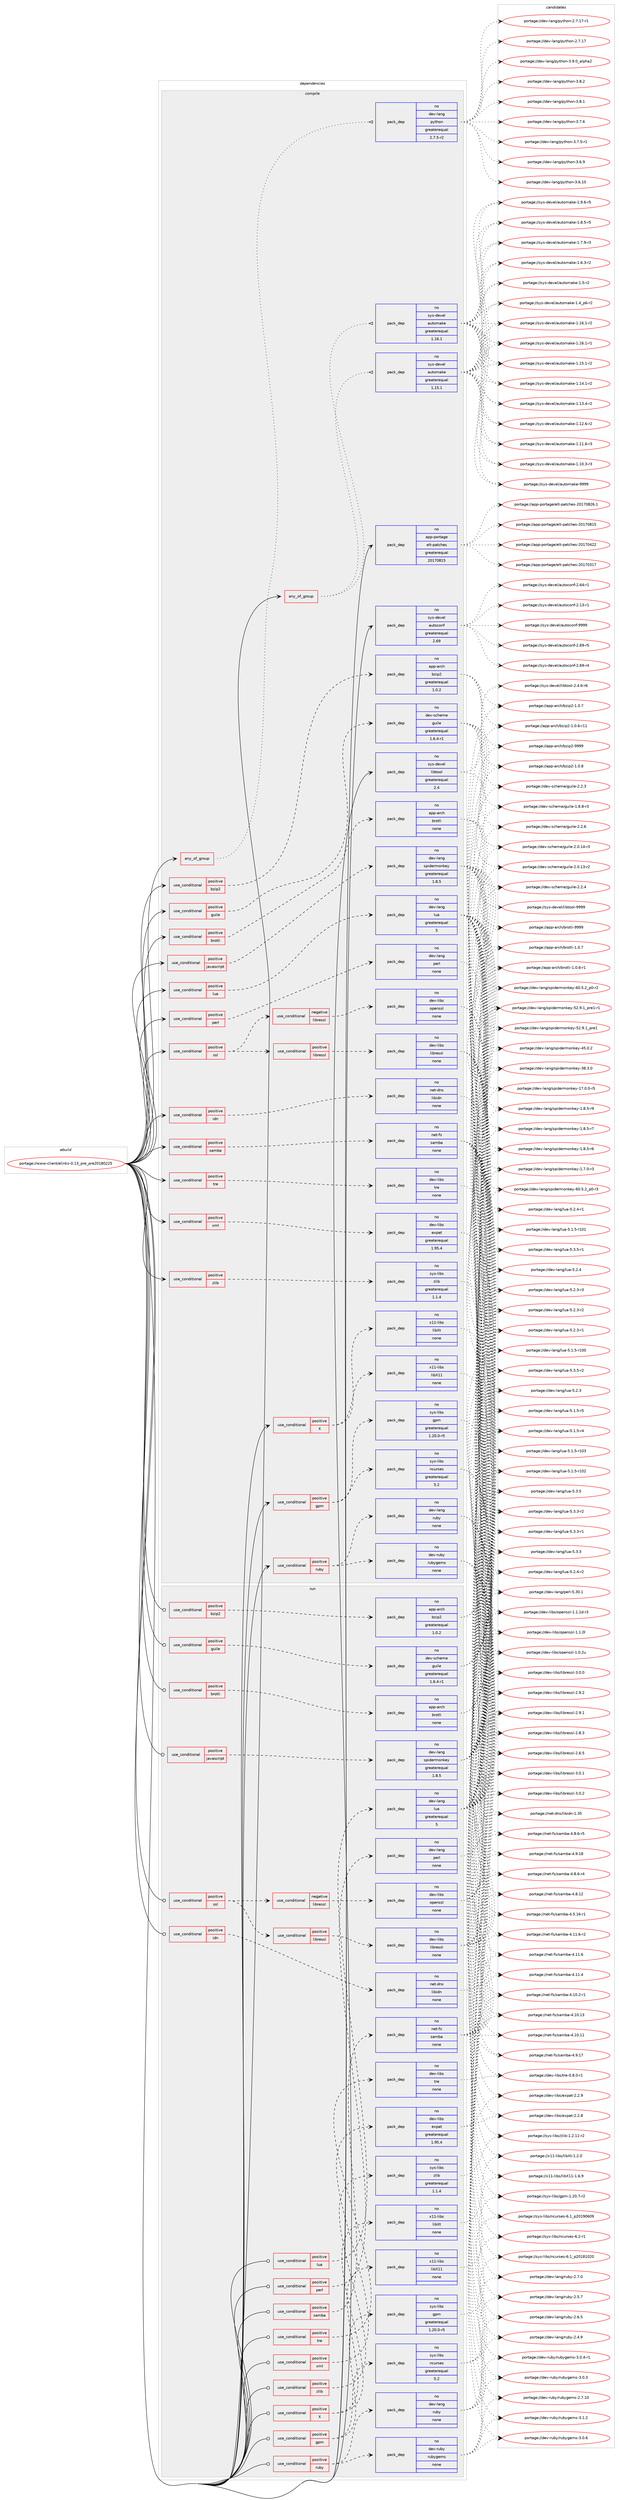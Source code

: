 digraph prolog {

# *************
# Graph options
# *************

newrank=true;
concentrate=true;
compound=true;
graph [rankdir=LR,fontname=Helvetica,fontsize=10,ranksep=1.5];#, ranksep=2.5, nodesep=0.2];
edge  [arrowhead=vee];
node  [fontname=Helvetica,fontsize=10];

# **********
# The ebuild
# **********

subgraph cluster_leftcol {
color=gray;
rank=same;
label=<<i>ebuild</i>>;
id [label="portage://www-client/elinks-0.13_pre_pre20180225", color=red, width=4, href="../www-client/elinks-0.13_pre_pre20180225.svg"];
}

# ****************
# The dependencies
# ****************

subgraph cluster_midcol {
color=gray;
label=<<i>dependencies</i>>;
subgraph cluster_compile {
fillcolor="#eeeeee";
style=filled;
label=<<i>compile</i>>;
subgraph any399 {
dependency21894 [label=<<TABLE BORDER="0" CELLBORDER="1" CELLSPACING="0" CELLPADDING="4"><TR><TD CELLPADDING="10">any_of_group</TD></TR></TABLE>>, shape=none, color=red];subgraph pack17943 {
dependency21895 [label=<<TABLE BORDER="0" CELLBORDER="1" CELLSPACING="0" CELLPADDING="4" WIDTH="220"><TR><TD ROWSPAN="6" CELLPADDING="30">pack_dep</TD></TR><TR><TD WIDTH="110">no</TD></TR><TR><TD>dev-lang</TD></TR><TR><TD>python</TD></TR><TR><TD>greaterequal</TD></TR><TR><TD>2.7.5-r2</TD></TR></TABLE>>, shape=none, color=blue];
}
dependency21894:e -> dependency21895:w [weight=20,style="dotted",arrowhead="oinv"];
}
id:e -> dependency21894:w [weight=20,style="solid",arrowhead="vee"];
subgraph any400 {
dependency21896 [label=<<TABLE BORDER="0" CELLBORDER="1" CELLSPACING="0" CELLPADDING="4"><TR><TD CELLPADDING="10">any_of_group</TD></TR></TABLE>>, shape=none, color=red];subgraph pack17944 {
dependency21897 [label=<<TABLE BORDER="0" CELLBORDER="1" CELLSPACING="0" CELLPADDING="4" WIDTH="220"><TR><TD ROWSPAN="6" CELLPADDING="30">pack_dep</TD></TR><TR><TD WIDTH="110">no</TD></TR><TR><TD>sys-devel</TD></TR><TR><TD>automake</TD></TR><TR><TD>greaterequal</TD></TR><TR><TD>1.16.1</TD></TR></TABLE>>, shape=none, color=blue];
}
dependency21896:e -> dependency21897:w [weight=20,style="dotted",arrowhead="oinv"];
subgraph pack17945 {
dependency21898 [label=<<TABLE BORDER="0" CELLBORDER="1" CELLSPACING="0" CELLPADDING="4" WIDTH="220"><TR><TD ROWSPAN="6" CELLPADDING="30">pack_dep</TD></TR><TR><TD WIDTH="110">no</TD></TR><TR><TD>sys-devel</TD></TR><TR><TD>automake</TD></TR><TR><TD>greaterequal</TD></TR><TR><TD>1.15.1</TD></TR></TABLE>>, shape=none, color=blue];
}
dependency21896:e -> dependency21898:w [weight=20,style="dotted",arrowhead="oinv"];
}
id:e -> dependency21896:w [weight=20,style="solid",arrowhead="vee"];
subgraph cond3537 {
dependency21899 [label=<<TABLE BORDER="0" CELLBORDER="1" CELLSPACING="0" CELLPADDING="4"><TR><TD ROWSPAN="3" CELLPADDING="10">use_conditional</TD></TR><TR><TD>positive</TD></TR><TR><TD>X</TD></TR></TABLE>>, shape=none, color=red];
subgraph pack17946 {
dependency21900 [label=<<TABLE BORDER="0" CELLBORDER="1" CELLSPACING="0" CELLPADDING="4" WIDTH="220"><TR><TD ROWSPAN="6" CELLPADDING="30">pack_dep</TD></TR><TR><TD WIDTH="110">no</TD></TR><TR><TD>x11-libs</TD></TR><TR><TD>libX11</TD></TR><TR><TD>none</TD></TR><TR><TD></TD></TR></TABLE>>, shape=none, color=blue];
}
dependency21899:e -> dependency21900:w [weight=20,style="dashed",arrowhead="vee"];
subgraph pack17947 {
dependency21901 [label=<<TABLE BORDER="0" CELLBORDER="1" CELLSPACING="0" CELLPADDING="4" WIDTH="220"><TR><TD ROWSPAN="6" CELLPADDING="30">pack_dep</TD></TR><TR><TD WIDTH="110">no</TD></TR><TR><TD>x11-libs</TD></TR><TR><TD>libXt</TD></TR><TR><TD>none</TD></TR><TR><TD></TD></TR></TABLE>>, shape=none, color=blue];
}
dependency21899:e -> dependency21901:w [weight=20,style="dashed",arrowhead="vee"];
}
id:e -> dependency21899:w [weight=20,style="solid",arrowhead="vee"];
subgraph cond3538 {
dependency21902 [label=<<TABLE BORDER="0" CELLBORDER="1" CELLSPACING="0" CELLPADDING="4"><TR><TD ROWSPAN="3" CELLPADDING="10">use_conditional</TD></TR><TR><TD>positive</TD></TR><TR><TD>brotli</TD></TR></TABLE>>, shape=none, color=red];
subgraph pack17948 {
dependency21903 [label=<<TABLE BORDER="0" CELLBORDER="1" CELLSPACING="0" CELLPADDING="4" WIDTH="220"><TR><TD ROWSPAN="6" CELLPADDING="30">pack_dep</TD></TR><TR><TD WIDTH="110">no</TD></TR><TR><TD>app-arch</TD></TR><TR><TD>brotli</TD></TR><TR><TD>none</TD></TR><TR><TD></TD></TR></TABLE>>, shape=none, color=blue];
}
dependency21902:e -> dependency21903:w [weight=20,style="dashed",arrowhead="vee"];
}
id:e -> dependency21902:w [weight=20,style="solid",arrowhead="vee"];
subgraph cond3539 {
dependency21904 [label=<<TABLE BORDER="0" CELLBORDER="1" CELLSPACING="0" CELLPADDING="4"><TR><TD ROWSPAN="3" CELLPADDING="10">use_conditional</TD></TR><TR><TD>positive</TD></TR><TR><TD>bzip2</TD></TR></TABLE>>, shape=none, color=red];
subgraph pack17949 {
dependency21905 [label=<<TABLE BORDER="0" CELLBORDER="1" CELLSPACING="0" CELLPADDING="4" WIDTH="220"><TR><TD ROWSPAN="6" CELLPADDING="30">pack_dep</TD></TR><TR><TD WIDTH="110">no</TD></TR><TR><TD>app-arch</TD></TR><TR><TD>bzip2</TD></TR><TR><TD>greaterequal</TD></TR><TR><TD>1.0.2</TD></TR></TABLE>>, shape=none, color=blue];
}
dependency21904:e -> dependency21905:w [weight=20,style="dashed",arrowhead="vee"];
}
id:e -> dependency21904:w [weight=20,style="solid",arrowhead="vee"];
subgraph cond3540 {
dependency21906 [label=<<TABLE BORDER="0" CELLBORDER="1" CELLSPACING="0" CELLPADDING="4"><TR><TD ROWSPAN="3" CELLPADDING="10">use_conditional</TD></TR><TR><TD>positive</TD></TR><TR><TD>gpm</TD></TR></TABLE>>, shape=none, color=red];
subgraph pack17950 {
dependency21907 [label=<<TABLE BORDER="0" CELLBORDER="1" CELLSPACING="0" CELLPADDING="4" WIDTH="220"><TR><TD ROWSPAN="6" CELLPADDING="30">pack_dep</TD></TR><TR><TD WIDTH="110">no</TD></TR><TR><TD>sys-libs</TD></TR><TR><TD>ncurses</TD></TR><TR><TD>greaterequal</TD></TR><TR><TD>5.2</TD></TR></TABLE>>, shape=none, color=blue];
}
dependency21906:e -> dependency21907:w [weight=20,style="dashed",arrowhead="vee"];
subgraph pack17951 {
dependency21908 [label=<<TABLE BORDER="0" CELLBORDER="1" CELLSPACING="0" CELLPADDING="4" WIDTH="220"><TR><TD ROWSPAN="6" CELLPADDING="30">pack_dep</TD></TR><TR><TD WIDTH="110">no</TD></TR><TR><TD>sys-libs</TD></TR><TR><TD>gpm</TD></TR><TR><TD>greaterequal</TD></TR><TR><TD>1.20.0-r5</TD></TR></TABLE>>, shape=none, color=blue];
}
dependency21906:e -> dependency21908:w [weight=20,style="dashed",arrowhead="vee"];
}
id:e -> dependency21906:w [weight=20,style="solid",arrowhead="vee"];
subgraph cond3541 {
dependency21909 [label=<<TABLE BORDER="0" CELLBORDER="1" CELLSPACING="0" CELLPADDING="4"><TR><TD ROWSPAN="3" CELLPADDING="10">use_conditional</TD></TR><TR><TD>positive</TD></TR><TR><TD>guile</TD></TR></TABLE>>, shape=none, color=red];
subgraph pack17952 {
dependency21910 [label=<<TABLE BORDER="0" CELLBORDER="1" CELLSPACING="0" CELLPADDING="4" WIDTH="220"><TR><TD ROWSPAN="6" CELLPADDING="30">pack_dep</TD></TR><TR><TD WIDTH="110">no</TD></TR><TR><TD>dev-scheme</TD></TR><TR><TD>guile</TD></TR><TR><TD>greaterequal</TD></TR><TR><TD>1.6.4-r1</TD></TR></TABLE>>, shape=none, color=blue];
}
dependency21909:e -> dependency21910:w [weight=20,style="dashed",arrowhead="vee"];
}
id:e -> dependency21909:w [weight=20,style="solid",arrowhead="vee"];
subgraph cond3542 {
dependency21911 [label=<<TABLE BORDER="0" CELLBORDER="1" CELLSPACING="0" CELLPADDING="4"><TR><TD ROWSPAN="3" CELLPADDING="10">use_conditional</TD></TR><TR><TD>positive</TD></TR><TR><TD>idn</TD></TR></TABLE>>, shape=none, color=red];
subgraph pack17953 {
dependency21912 [label=<<TABLE BORDER="0" CELLBORDER="1" CELLSPACING="0" CELLPADDING="4" WIDTH="220"><TR><TD ROWSPAN="6" CELLPADDING="30">pack_dep</TD></TR><TR><TD WIDTH="110">no</TD></TR><TR><TD>net-dns</TD></TR><TR><TD>libidn</TD></TR><TR><TD>none</TD></TR><TR><TD></TD></TR></TABLE>>, shape=none, color=blue];
}
dependency21911:e -> dependency21912:w [weight=20,style="dashed",arrowhead="vee"];
}
id:e -> dependency21911:w [weight=20,style="solid",arrowhead="vee"];
subgraph cond3543 {
dependency21913 [label=<<TABLE BORDER="0" CELLBORDER="1" CELLSPACING="0" CELLPADDING="4"><TR><TD ROWSPAN="3" CELLPADDING="10">use_conditional</TD></TR><TR><TD>positive</TD></TR><TR><TD>javascript</TD></TR></TABLE>>, shape=none, color=red];
subgraph pack17954 {
dependency21914 [label=<<TABLE BORDER="0" CELLBORDER="1" CELLSPACING="0" CELLPADDING="4" WIDTH="220"><TR><TD ROWSPAN="6" CELLPADDING="30">pack_dep</TD></TR><TR><TD WIDTH="110">no</TD></TR><TR><TD>dev-lang</TD></TR><TR><TD>spidermonkey</TD></TR><TR><TD>greaterequal</TD></TR><TR><TD>1.8.5</TD></TR></TABLE>>, shape=none, color=blue];
}
dependency21913:e -> dependency21914:w [weight=20,style="dashed",arrowhead="vee"];
}
id:e -> dependency21913:w [weight=20,style="solid",arrowhead="vee"];
subgraph cond3544 {
dependency21915 [label=<<TABLE BORDER="0" CELLBORDER="1" CELLSPACING="0" CELLPADDING="4"><TR><TD ROWSPAN="3" CELLPADDING="10">use_conditional</TD></TR><TR><TD>positive</TD></TR><TR><TD>lua</TD></TR></TABLE>>, shape=none, color=red];
subgraph pack17955 {
dependency21916 [label=<<TABLE BORDER="0" CELLBORDER="1" CELLSPACING="0" CELLPADDING="4" WIDTH="220"><TR><TD ROWSPAN="6" CELLPADDING="30">pack_dep</TD></TR><TR><TD WIDTH="110">no</TD></TR><TR><TD>dev-lang</TD></TR><TR><TD>lua</TD></TR><TR><TD>greaterequal</TD></TR><TR><TD>5</TD></TR></TABLE>>, shape=none, color=blue];
}
dependency21915:e -> dependency21916:w [weight=20,style="dashed",arrowhead="vee"];
}
id:e -> dependency21915:w [weight=20,style="solid",arrowhead="vee"];
subgraph cond3545 {
dependency21917 [label=<<TABLE BORDER="0" CELLBORDER="1" CELLSPACING="0" CELLPADDING="4"><TR><TD ROWSPAN="3" CELLPADDING="10">use_conditional</TD></TR><TR><TD>positive</TD></TR><TR><TD>perl</TD></TR></TABLE>>, shape=none, color=red];
subgraph pack17956 {
dependency21918 [label=<<TABLE BORDER="0" CELLBORDER="1" CELLSPACING="0" CELLPADDING="4" WIDTH="220"><TR><TD ROWSPAN="6" CELLPADDING="30">pack_dep</TD></TR><TR><TD WIDTH="110">no</TD></TR><TR><TD>dev-lang</TD></TR><TR><TD>perl</TD></TR><TR><TD>none</TD></TR><TR><TD></TD></TR></TABLE>>, shape=none, color=blue];
}
dependency21917:e -> dependency21918:w [weight=20,style="dashed",arrowhead="vee"];
}
id:e -> dependency21917:w [weight=20,style="solid",arrowhead="vee"];
subgraph cond3546 {
dependency21919 [label=<<TABLE BORDER="0" CELLBORDER="1" CELLSPACING="0" CELLPADDING="4"><TR><TD ROWSPAN="3" CELLPADDING="10">use_conditional</TD></TR><TR><TD>positive</TD></TR><TR><TD>ruby</TD></TR></TABLE>>, shape=none, color=red];
subgraph pack17957 {
dependency21920 [label=<<TABLE BORDER="0" CELLBORDER="1" CELLSPACING="0" CELLPADDING="4" WIDTH="220"><TR><TD ROWSPAN="6" CELLPADDING="30">pack_dep</TD></TR><TR><TD WIDTH="110">no</TD></TR><TR><TD>dev-lang</TD></TR><TR><TD>ruby</TD></TR><TR><TD>none</TD></TR><TR><TD></TD></TR></TABLE>>, shape=none, color=blue];
}
dependency21919:e -> dependency21920:w [weight=20,style="dashed",arrowhead="vee"];
subgraph pack17958 {
dependency21921 [label=<<TABLE BORDER="0" CELLBORDER="1" CELLSPACING="0" CELLPADDING="4" WIDTH="220"><TR><TD ROWSPAN="6" CELLPADDING="30">pack_dep</TD></TR><TR><TD WIDTH="110">no</TD></TR><TR><TD>dev-ruby</TD></TR><TR><TD>rubygems</TD></TR><TR><TD>none</TD></TR><TR><TD></TD></TR></TABLE>>, shape=none, color=blue];
}
dependency21919:e -> dependency21921:w [weight=20,style="dashed",arrowhead="vee"];
}
id:e -> dependency21919:w [weight=20,style="solid",arrowhead="vee"];
subgraph cond3547 {
dependency21922 [label=<<TABLE BORDER="0" CELLBORDER="1" CELLSPACING="0" CELLPADDING="4"><TR><TD ROWSPAN="3" CELLPADDING="10">use_conditional</TD></TR><TR><TD>positive</TD></TR><TR><TD>samba</TD></TR></TABLE>>, shape=none, color=red];
subgraph pack17959 {
dependency21923 [label=<<TABLE BORDER="0" CELLBORDER="1" CELLSPACING="0" CELLPADDING="4" WIDTH="220"><TR><TD ROWSPAN="6" CELLPADDING="30">pack_dep</TD></TR><TR><TD WIDTH="110">no</TD></TR><TR><TD>net-fs</TD></TR><TR><TD>samba</TD></TR><TR><TD>none</TD></TR><TR><TD></TD></TR></TABLE>>, shape=none, color=blue];
}
dependency21922:e -> dependency21923:w [weight=20,style="dashed",arrowhead="vee"];
}
id:e -> dependency21922:w [weight=20,style="solid",arrowhead="vee"];
subgraph cond3548 {
dependency21924 [label=<<TABLE BORDER="0" CELLBORDER="1" CELLSPACING="0" CELLPADDING="4"><TR><TD ROWSPAN="3" CELLPADDING="10">use_conditional</TD></TR><TR><TD>positive</TD></TR><TR><TD>ssl</TD></TR></TABLE>>, shape=none, color=red];
subgraph cond3549 {
dependency21925 [label=<<TABLE BORDER="0" CELLBORDER="1" CELLSPACING="0" CELLPADDING="4"><TR><TD ROWSPAN="3" CELLPADDING="10">use_conditional</TD></TR><TR><TD>negative</TD></TR><TR><TD>libressl</TD></TR></TABLE>>, shape=none, color=red];
subgraph pack17960 {
dependency21926 [label=<<TABLE BORDER="0" CELLBORDER="1" CELLSPACING="0" CELLPADDING="4" WIDTH="220"><TR><TD ROWSPAN="6" CELLPADDING="30">pack_dep</TD></TR><TR><TD WIDTH="110">no</TD></TR><TR><TD>dev-libs</TD></TR><TR><TD>openssl</TD></TR><TR><TD>none</TD></TR><TR><TD></TD></TR></TABLE>>, shape=none, color=blue];
}
dependency21925:e -> dependency21926:w [weight=20,style="dashed",arrowhead="vee"];
}
dependency21924:e -> dependency21925:w [weight=20,style="dashed",arrowhead="vee"];
subgraph cond3550 {
dependency21927 [label=<<TABLE BORDER="0" CELLBORDER="1" CELLSPACING="0" CELLPADDING="4"><TR><TD ROWSPAN="3" CELLPADDING="10">use_conditional</TD></TR><TR><TD>positive</TD></TR><TR><TD>libressl</TD></TR></TABLE>>, shape=none, color=red];
subgraph pack17961 {
dependency21928 [label=<<TABLE BORDER="0" CELLBORDER="1" CELLSPACING="0" CELLPADDING="4" WIDTH="220"><TR><TD ROWSPAN="6" CELLPADDING="30">pack_dep</TD></TR><TR><TD WIDTH="110">no</TD></TR><TR><TD>dev-libs</TD></TR><TR><TD>libressl</TD></TR><TR><TD>none</TD></TR><TR><TD></TD></TR></TABLE>>, shape=none, color=blue];
}
dependency21927:e -> dependency21928:w [weight=20,style="dashed",arrowhead="vee"];
}
dependency21924:e -> dependency21927:w [weight=20,style="dashed",arrowhead="vee"];
}
id:e -> dependency21924:w [weight=20,style="solid",arrowhead="vee"];
subgraph cond3551 {
dependency21929 [label=<<TABLE BORDER="0" CELLBORDER="1" CELLSPACING="0" CELLPADDING="4"><TR><TD ROWSPAN="3" CELLPADDING="10">use_conditional</TD></TR><TR><TD>positive</TD></TR><TR><TD>tre</TD></TR></TABLE>>, shape=none, color=red];
subgraph pack17962 {
dependency21930 [label=<<TABLE BORDER="0" CELLBORDER="1" CELLSPACING="0" CELLPADDING="4" WIDTH="220"><TR><TD ROWSPAN="6" CELLPADDING="30">pack_dep</TD></TR><TR><TD WIDTH="110">no</TD></TR><TR><TD>dev-libs</TD></TR><TR><TD>tre</TD></TR><TR><TD>none</TD></TR><TR><TD></TD></TR></TABLE>>, shape=none, color=blue];
}
dependency21929:e -> dependency21930:w [weight=20,style="dashed",arrowhead="vee"];
}
id:e -> dependency21929:w [weight=20,style="solid",arrowhead="vee"];
subgraph cond3552 {
dependency21931 [label=<<TABLE BORDER="0" CELLBORDER="1" CELLSPACING="0" CELLPADDING="4"><TR><TD ROWSPAN="3" CELLPADDING="10">use_conditional</TD></TR><TR><TD>positive</TD></TR><TR><TD>xml</TD></TR></TABLE>>, shape=none, color=red];
subgraph pack17963 {
dependency21932 [label=<<TABLE BORDER="0" CELLBORDER="1" CELLSPACING="0" CELLPADDING="4" WIDTH="220"><TR><TD ROWSPAN="6" CELLPADDING="30">pack_dep</TD></TR><TR><TD WIDTH="110">no</TD></TR><TR><TD>dev-libs</TD></TR><TR><TD>expat</TD></TR><TR><TD>greaterequal</TD></TR><TR><TD>1.95.4</TD></TR></TABLE>>, shape=none, color=blue];
}
dependency21931:e -> dependency21932:w [weight=20,style="dashed",arrowhead="vee"];
}
id:e -> dependency21931:w [weight=20,style="solid",arrowhead="vee"];
subgraph cond3553 {
dependency21933 [label=<<TABLE BORDER="0" CELLBORDER="1" CELLSPACING="0" CELLPADDING="4"><TR><TD ROWSPAN="3" CELLPADDING="10">use_conditional</TD></TR><TR><TD>positive</TD></TR><TR><TD>zlib</TD></TR></TABLE>>, shape=none, color=red];
subgraph pack17964 {
dependency21934 [label=<<TABLE BORDER="0" CELLBORDER="1" CELLSPACING="0" CELLPADDING="4" WIDTH="220"><TR><TD ROWSPAN="6" CELLPADDING="30">pack_dep</TD></TR><TR><TD WIDTH="110">no</TD></TR><TR><TD>sys-libs</TD></TR><TR><TD>zlib</TD></TR><TR><TD>greaterequal</TD></TR><TR><TD>1.1.4</TD></TR></TABLE>>, shape=none, color=blue];
}
dependency21933:e -> dependency21934:w [weight=20,style="dashed",arrowhead="vee"];
}
id:e -> dependency21933:w [weight=20,style="solid",arrowhead="vee"];
subgraph pack17965 {
dependency21935 [label=<<TABLE BORDER="0" CELLBORDER="1" CELLSPACING="0" CELLPADDING="4" WIDTH="220"><TR><TD ROWSPAN="6" CELLPADDING="30">pack_dep</TD></TR><TR><TD WIDTH="110">no</TD></TR><TR><TD>app-portage</TD></TR><TR><TD>elt-patches</TD></TR><TR><TD>greaterequal</TD></TR><TR><TD>20170815</TD></TR></TABLE>>, shape=none, color=blue];
}
id:e -> dependency21935:w [weight=20,style="solid",arrowhead="vee"];
subgraph pack17966 {
dependency21936 [label=<<TABLE BORDER="0" CELLBORDER="1" CELLSPACING="0" CELLPADDING="4" WIDTH="220"><TR><TD ROWSPAN="6" CELLPADDING="30">pack_dep</TD></TR><TR><TD WIDTH="110">no</TD></TR><TR><TD>sys-devel</TD></TR><TR><TD>autoconf</TD></TR><TR><TD>greaterequal</TD></TR><TR><TD>2.69</TD></TR></TABLE>>, shape=none, color=blue];
}
id:e -> dependency21936:w [weight=20,style="solid",arrowhead="vee"];
subgraph pack17967 {
dependency21937 [label=<<TABLE BORDER="0" CELLBORDER="1" CELLSPACING="0" CELLPADDING="4" WIDTH="220"><TR><TD ROWSPAN="6" CELLPADDING="30">pack_dep</TD></TR><TR><TD WIDTH="110">no</TD></TR><TR><TD>sys-devel</TD></TR><TR><TD>libtool</TD></TR><TR><TD>greaterequal</TD></TR><TR><TD>2.4</TD></TR></TABLE>>, shape=none, color=blue];
}
id:e -> dependency21937:w [weight=20,style="solid",arrowhead="vee"];
}
subgraph cluster_compileandrun {
fillcolor="#eeeeee";
style=filled;
label=<<i>compile and run</i>>;
}
subgraph cluster_run {
fillcolor="#eeeeee";
style=filled;
label=<<i>run</i>>;
subgraph cond3554 {
dependency21938 [label=<<TABLE BORDER="0" CELLBORDER="1" CELLSPACING="0" CELLPADDING="4"><TR><TD ROWSPAN="3" CELLPADDING="10">use_conditional</TD></TR><TR><TD>positive</TD></TR><TR><TD>X</TD></TR></TABLE>>, shape=none, color=red];
subgraph pack17968 {
dependency21939 [label=<<TABLE BORDER="0" CELLBORDER="1" CELLSPACING="0" CELLPADDING="4" WIDTH="220"><TR><TD ROWSPAN="6" CELLPADDING="30">pack_dep</TD></TR><TR><TD WIDTH="110">no</TD></TR><TR><TD>x11-libs</TD></TR><TR><TD>libX11</TD></TR><TR><TD>none</TD></TR><TR><TD></TD></TR></TABLE>>, shape=none, color=blue];
}
dependency21938:e -> dependency21939:w [weight=20,style="dashed",arrowhead="vee"];
subgraph pack17969 {
dependency21940 [label=<<TABLE BORDER="0" CELLBORDER="1" CELLSPACING="0" CELLPADDING="4" WIDTH="220"><TR><TD ROWSPAN="6" CELLPADDING="30">pack_dep</TD></TR><TR><TD WIDTH="110">no</TD></TR><TR><TD>x11-libs</TD></TR><TR><TD>libXt</TD></TR><TR><TD>none</TD></TR><TR><TD></TD></TR></TABLE>>, shape=none, color=blue];
}
dependency21938:e -> dependency21940:w [weight=20,style="dashed",arrowhead="vee"];
}
id:e -> dependency21938:w [weight=20,style="solid",arrowhead="odot"];
subgraph cond3555 {
dependency21941 [label=<<TABLE BORDER="0" CELLBORDER="1" CELLSPACING="0" CELLPADDING="4"><TR><TD ROWSPAN="3" CELLPADDING="10">use_conditional</TD></TR><TR><TD>positive</TD></TR><TR><TD>brotli</TD></TR></TABLE>>, shape=none, color=red];
subgraph pack17970 {
dependency21942 [label=<<TABLE BORDER="0" CELLBORDER="1" CELLSPACING="0" CELLPADDING="4" WIDTH="220"><TR><TD ROWSPAN="6" CELLPADDING="30">pack_dep</TD></TR><TR><TD WIDTH="110">no</TD></TR><TR><TD>app-arch</TD></TR><TR><TD>brotli</TD></TR><TR><TD>none</TD></TR><TR><TD></TD></TR></TABLE>>, shape=none, color=blue];
}
dependency21941:e -> dependency21942:w [weight=20,style="dashed",arrowhead="vee"];
}
id:e -> dependency21941:w [weight=20,style="solid",arrowhead="odot"];
subgraph cond3556 {
dependency21943 [label=<<TABLE BORDER="0" CELLBORDER="1" CELLSPACING="0" CELLPADDING="4"><TR><TD ROWSPAN="3" CELLPADDING="10">use_conditional</TD></TR><TR><TD>positive</TD></TR><TR><TD>bzip2</TD></TR></TABLE>>, shape=none, color=red];
subgraph pack17971 {
dependency21944 [label=<<TABLE BORDER="0" CELLBORDER="1" CELLSPACING="0" CELLPADDING="4" WIDTH="220"><TR><TD ROWSPAN="6" CELLPADDING="30">pack_dep</TD></TR><TR><TD WIDTH="110">no</TD></TR><TR><TD>app-arch</TD></TR><TR><TD>bzip2</TD></TR><TR><TD>greaterequal</TD></TR><TR><TD>1.0.2</TD></TR></TABLE>>, shape=none, color=blue];
}
dependency21943:e -> dependency21944:w [weight=20,style="dashed",arrowhead="vee"];
}
id:e -> dependency21943:w [weight=20,style="solid",arrowhead="odot"];
subgraph cond3557 {
dependency21945 [label=<<TABLE BORDER="0" CELLBORDER="1" CELLSPACING="0" CELLPADDING="4"><TR><TD ROWSPAN="3" CELLPADDING="10">use_conditional</TD></TR><TR><TD>positive</TD></TR><TR><TD>gpm</TD></TR></TABLE>>, shape=none, color=red];
subgraph pack17972 {
dependency21946 [label=<<TABLE BORDER="0" CELLBORDER="1" CELLSPACING="0" CELLPADDING="4" WIDTH="220"><TR><TD ROWSPAN="6" CELLPADDING="30">pack_dep</TD></TR><TR><TD WIDTH="110">no</TD></TR><TR><TD>sys-libs</TD></TR><TR><TD>ncurses</TD></TR><TR><TD>greaterequal</TD></TR><TR><TD>5.2</TD></TR></TABLE>>, shape=none, color=blue];
}
dependency21945:e -> dependency21946:w [weight=20,style="dashed",arrowhead="vee"];
subgraph pack17973 {
dependency21947 [label=<<TABLE BORDER="0" CELLBORDER="1" CELLSPACING="0" CELLPADDING="4" WIDTH="220"><TR><TD ROWSPAN="6" CELLPADDING="30">pack_dep</TD></TR><TR><TD WIDTH="110">no</TD></TR><TR><TD>sys-libs</TD></TR><TR><TD>gpm</TD></TR><TR><TD>greaterequal</TD></TR><TR><TD>1.20.0-r5</TD></TR></TABLE>>, shape=none, color=blue];
}
dependency21945:e -> dependency21947:w [weight=20,style="dashed",arrowhead="vee"];
}
id:e -> dependency21945:w [weight=20,style="solid",arrowhead="odot"];
subgraph cond3558 {
dependency21948 [label=<<TABLE BORDER="0" CELLBORDER="1" CELLSPACING="0" CELLPADDING="4"><TR><TD ROWSPAN="3" CELLPADDING="10">use_conditional</TD></TR><TR><TD>positive</TD></TR><TR><TD>guile</TD></TR></TABLE>>, shape=none, color=red];
subgraph pack17974 {
dependency21949 [label=<<TABLE BORDER="0" CELLBORDER="1" CELLSPACING="0" CELLPADDING="4" WIDTH="220"><TR><TD ROWSPAN="6" CELLPADDING="30">pack_dep</TD></TR><TR><TD WIDTH="110">no</TD></TR><TR><TD>dev-scheme</TD></TR><TR><TD>guile</TD></TR><TR><TD>greaterequal</TD></TR><TR><TD>1.6.4-r1</TD></TR></TABLE>>, shape=none, color=blue];
}
dependency21948:e -> dependency21949:w [weight=20,style="dashed",arrowhead="vee"];
}
id:e -> dependency21948:w [weight=20,style="solid",arrowhead="odot"];
subgraph cond3559 {
dependency21950 [label=<<TABLE BORDER="0" CELLBORDER="1" CELLSPACING="0" CELLPADDING="4"><TR><TD ROWSPAN="3" CELLPADDING="10">use_conditional</TD></TR><TR><TD>positive</TD></TR><TR><TD>idn</TD></TR></TABLE>>, shape=none, color=red];
subgraph pack17975 {
dependency21951 [label=<<TABLE BORDER="0" CELLBORDER="1" CELLSPACING="0" CELLPADDING="4" WIDTH="220"><TR><TD ROWSPAN="6" CELLPADDING="30">pack_dep</TD></TR><TR><TD WIDTH="110">no</TD></TR><TR><TD>net-dns</TD></TR><TR><TD>libidn</TD></TR><TR><TD>none</TD></TR><TR><TD></TD></TR></TABLE>>, shape=none, color=blue];
}
dependency21950:e -> dependency21951:w [weight=20,style="dashed",arrowhead="vee"];
}
id:e -> dependency21950:w [weight=20,style="solid",arrowhead="odot"];
subgraph cond3560 {
dependency21952 [label=<<TABLE BORDER="0" CELLBORDER="1" CELLSPACING="0" CELLPADDING="4"><TR><TD ROWSPAN="3" CELLPADDING="10">use_conditional</TD></TR><TR><TD>positive</TD></TR><TR><TD>javascript</TD></TR></TABLE>>, shape=none, color=red];
subgraph pack17976 {
dependency21953 [label=<<TABLE BORDER="0" CELLBORDER="1" CELLSPACING="0" CELLPADDING="4" WIDTH="220"><TR><TD ROWSPAN="6" CELLPADDING="30">pack_dep</TD></TR><TR><TD WIDTH="110">no</TD></TR><TR><TD>dev-lang</TD></TR><TR><TD>spidermonkey</TD></TR><TR><TD>greaterequal</TD></TR><TR><TD>1.8.5</TD></TR></TABLE>>, shape=none, color=blue];
}
dependency21952:e -> dependency21953:w [weight=20,style="dashed",arrowhead="vee"];
}
id:e -> dependency21952:w [weight=20,style="solid",arrowhead="odot"];
subgraph cond3561 {
dependency21954 [label=<<TABLE BORDER="0" CELLBORDER="1" CELLSPACING="0" CELLPADDING="4"><TR><TD ROWSPAN="3" CELLPADDING="10">use_conditional</TD></TR><TR><TD>positive</TD></TR><TR><TD>lua</TD></TR></TABLE>>, shape=none, color=red];
subgraph pack17977 {
dependency21955 [label=<<TABLE BORDER="0" CELLBORDER="1" CELLSPACING="0" CELLPADDING="4" WIDTH="220"><TR><TD ROWSPAN="6" CELLPADDING="30">pack_dep</TD></TR><TR><TD WIDTH="110">no</TD></TR><TR><TD>dev-lang</TD></TR><TR><TD>lua</TD></TR><TR><TD>greaterequal</TD></TR><TR><TD>5</TD></TR></TABLE>>, shape=none, color=blue];
}
dependency21954:e -> dependency21955:w [weight=20,style="dashed",arrowhead="vee"];
}
id:e -> dependency21954:w [weight=20,style="solid",arrowhead="odot"];
subgraph cond3562 {
dependency21956 [label=<<TABLE BORDER="0" CELLBORDER="1" CELLSPACING="0" CELLPADDING="4"><TR><TD ROWSPAN="3" CELLPADDING="10">use_conditional</TD></TR><TR><TD>positive</TD></TR><TR><TD>perl</TD></TR></TABLE>>, shape=none, color=red];
subgraph pack17978 {
dependency21957 [label=<<TABLE BORDER="0" CELLBORDER="1" CELLSPACING="0" CELLPADDING="4" WIDTH="220"><TR><TD ROWSPAN="6" CELLPADDING="30">pack_dep</TD></TR><TR><TD WIDTH="110">no</TD></TR><TR><TD>dev-lang</TD></TR><TR><TD>perl</TD></TR><TR><TD>none</TD></TR><TR><TD></TD></TR></TABLE>>, shape=none, color=blue];
}
dependency21956:e -> dependency21957:w [weight=20,style="dashed",arrowhead="vee"];
}
id:e -> dependency21956:w [weight=20,style="solid",arrowhead="odot"];
subgraph cond3563 {
dependency21958 [label=<<TABLE BORDER="0" CELLBORDER="1" CELLSPACING="0" CELLPADDING="4"><TR><TD ROWSPAN="3" CELLPADDING="10">use_conditional</TD></TR><TR><TD>positive</TD></TR><TR><TD>ruby</TD></TR></TABLE>>, shape=none, color=red];
subgraph pack17979 {
dependency21959 [label=<<TABLE BORDER="0" CELLBORDER="1" CELLSPACING="0" CELLPADDING="4" WIDTH="220"><TR><TD ROWSPAN="6" CELLPADDING="30">pack_dep</TD></TR><TR><TD WIDTH="110">no</TD></TR><TR><TD>dev-lang</TD></TR><TR><TD>ruby</TD></TR><TR><TD>none</TD></TR><TR><TD></TD></TR></TABLE>>, shape=none, color=blue];
}
dependency21958:e -> dependency21959:w [weight=20,style="dashed",arrowhead="vee"];
subgraph pack17980 {
dependency21960 [label=<<TABLE BORDER="0" CELLBORDER="1" CELLSPACING="0" CELLPADDING="4" WIDTH="220"><TR><TD ROWSPAN="6" CELLPADDING="30">pack_dep</TD></TR><TR><TD WIDTH="110">no</TD></TR><TR><TD>dev-ruby</TD></TR><TR><TD>rubygems</TD></TR><TR><TD>none</TD></TR><TR><TD></TD></TR></TABLE>>, shape=none, color=blue];
}
dependency21958:e -> dependency21960:w [weight=20,style="dashed",arrowhead="vee"];
}
id:e -> dependency21958:w [weight=20,style="solid",arrowhead="odot"];
subgraph cond3564 {
dependency21961 [label=<<TABLE BORDER="0" CELLBORDER="1" CELLSPACING="0" CELLPADDING="4"><TR><TD ROWSPAN="3" CELLPADDING="10">use_conditional</TD></TR><TR><TD>positive</TD></TR><TR><TD>samba</TD></TR></TABLE>>, shape=none, color=red];
subgraph pack17981 {
dependency21962 [label=<<TABLE BORDER="0" CELLBORDER="1" CELLSPACING="0" CELLPADDING="4" WIDTH="220"><TR><TD ROWSPAN="6" CELLPADDING="30">pack_dep</TD></TR><TR><TD WIDTH="110">no</TD></TR><TR><TD>net-fs</TD></TR><TR><TD>samba</TD></TR><TR><TD>none</TD></TR><TR><TD></TD></TR></TABLE>>, shape=none, color=blue];
}
dependency21961:e -> dependency21962:w [weight=20,style="dashed",arrowhead="vee"];
}
id:e -> dependency21961:w [weight=20,style="solid",arrowhead="odot"];
subgraph cond3565 {
dependency21963 [label=<<TABLE BORDER="0" CELLBORDER="1" CELLSPACING="0" CELLPADDING="4"><TR><TD ROWSPAN="3" CELLPADDING="10">use_conditional</TD></TR><TR><TD>positive</TD></TR><TR><TD>ssl</TD></TR></TABLE>>, shape=none, color=red];
subgraph cond3566 {
dependency21964 [label=<<TABLE BORDER="0" CELLBORDER="1" CELLSPACING="0" CELLPADDING="4"><TR><TD ROWSPAN="3" CELLPADDING="10">use_conditional</TD></TR><TR><TD>negative</TD></TR><TR><TD>libressl</TD></TR></TABLE>>, shape=none, color=red];
subgraph pack17982 {
dependency21965 [label=<<TABLE BORDER="0" CELLBORDER="1" CELLSPACING="0" CELLPADDING="4" WIDTH="220"><TR><TD ROWSPAN="6" CELLPADDING="30">pack_dep</TD></TR><TR><TD WIDTH="110">no</TD></TR><TR><TD>dev-libs</TD></TR><TR><TD>openssl</TD></TR><TR><TD>none</TD></TR><TR><TD></TD></TR></TABLE>>, shape=none, color=blue];
}
dependency21964:e -> dependency21965:w [weight=20,style="dashed",arrowhead="vee"];
}
dependency21963:e -> dependency21964:w [weight=20,style="dashed",arrowhead="vee"];
subgraph cond3567 {
dependency21966 [label=<<TABLE BORDER="0" CELLBORDER="1" CELLSPACING="0" CELLPADDING="4"><TR><TD ROWSPAN="3" CELLPADDING="10">use_conditional</TD></TR><TR><TD>positive</TD></TR><TR><TD>libressl</TD></TR></TABLE>>, shape=none, color=red];
subgraph pack17983 {
dependency21967 [label=<<TABLE BORDER="0" CELLBORDER="1" CELLSPACING="0" CELLPADDING="4" WIDTH="220"><TR><TD ROWSPAN="6" CELLPADDING="30">pack_dep</TD></TR><TR><TD WIDTH="110">no</TD></TR><TR><TD>dev-libs</TD></TR><TR><TD>libressl</TD></TR><TR><TD>none</TD></TR><TR><TD></TD></TR></TABLE>>, shape=none, color=blue];
}
dependency21966:e -> dependency21967:w [weight=20,style="dashed",arrowhead="vee"];
}
dependency21963:e -> dependency21966:w [weight=20,style="dashed",arrowhead="vee"];
}
id:e -> dependency21963:w [weight=20,style="solid",arrowhead="odot"];
subgraph cond3568 {
dependency21968 [label=<<TABLE BORDER="0" CELLBORDER="1" CELLSPACING="0" CELLPADDING="4"><TR><TD ROWSPAN="3" CELLPADDING="10">use_conditional</TD></TR><TR><TD>positive</TD></TR><TR><TD>tre</TD></TR></TABLE>>, shape=none, color=red];
subgraph pack17984 {
dependency21969 [label=<<TABLE BORDER="0" CELLBORDER="1" CELLSPACING="0" CELLPADDING="4" WIDTH="220"><TR><TD ROWSPAN="6" CELLPADDING="30">pack_dep</TD></TR><TR><TD WIDTH="110">no</TD></TR><TR><TD>dev-libs</TD></TR><TR><TD>tre</TD></TR><TR><TD>none</TD></TR><TR><TD></TD></TR></TABLE>>, shape=none, color=blue];
}
dependency21968:e -> dependency21969:w [weight=20,style="dashed",arrowhead="vee"];
}
id:e -> dependency21968:w [weight=20,style="solid",arrowhead="odot"];
subgraph cond3569 {
dependency21970 [label=<<TABLE BORDER="0" CELLBORDER="1" CELLSPACING="0" CELLPADDING="4"><TR><TD ROWSPAN="3" CELLPADDING="10">use_conditional</TD></TR><TR><TD>positive</TD></TR><TR><TD>xml</TD></TR></TABLE>>, shape=none, color=red];
subgraph pack17985 {
dependency21971 [label=<<TABLE BORDER="0" CELLBORDER="1" CELLSPACING="0" CELLPADDING="4" WIDTH="220"><TR><TD ROWSPAN="6" CELLPADDING="30">pack_dep</TD></TR><TR><TD WIDTH="110">no</TD></TR><TR><TD>dev-libs</TD></TR><TR><TD>expat</TD></TR><TR><TD>greaterequal</TD></TR><TR><TD>1.95.4</TD></TR></TABLE>>, shape=none, color=blue];
}
dependency21970:e -> dependency21971:w [weight=20,style="dashed",arrowhead="vee"];
}
id:e -> dependency21970:w [weight=20,style="solid",arrowhead="odot"];
subgraph cond3570 {
dependency21972 [label=<<TABLE BORDER="0" CELLBORDER="1" CELLSPACING="0" CELLPADDING="4"><TR><TD ROWSPAN="3" CELLPADDING="10">use_conditional</TD></TR><TR><TD>positive</TD></TR><TR><TD>zlib</TD></TR></TABLE>>, shape=none, color=red];
subgraph pack17986 {
dependency21973 [label=<<TABLE BORDER="0" CELLBORDER="1" CELLSPACING="0" CELLPADDING="4" WIDTH="220"><TR><TD ROWSPAN="6" CELLPADDING="30">pack_dep</TD></TR><TR><TD WIDTH="110">no</TD></TR><TR><TD>sys-libs</TD></TR><TR><TD>zlib</TD></TR><TR><TD>greaterequal</TD></TR><TR><TD>1.1.4</TD></TR></TABLE>>, shape=none, color=blue];
}
dependency21972:e -> dependency21973:w [weight=20,style="dashed",arrowhead="vee"];
}
id:e -> dependency21972:w [weight=20,style="solid",arrowhead="odot"];
}
}

# **************
# The candidates
# **************

subgraph cluster_choices {
rank=same;
color=gray;
label=<<i>candidates</i>>;

subgraph choice17943 {
color=black;
nodesep=1;
choice10010111845108971101034711212111610411111045514657464895971081121049750 [label="portage://dev-lang/python-3.9.0_alpha2", color=red, width=4,href="../dev-lang/python-3.9.0_alpha2.svg"];
choice100101118451089711010347112121116104111110455146564650 [label="portage://dev-lang/python-3.8.2", color=red, width=4,href="../dev-lang/python-3.8.2.svg"];
choice100101118451089711010347112121116104111110455146564649 [label="portage://dev-lang/python-3.8.1", color=red, width=4,href="../dev-lang/python-3.8.1.svg"];
choice100101118451089711010347112121116104111110455146554654 [label="portage://dev-lang/python-3.7.6", color=red, width=4,href="../dev-lang/python-3.7.6.svg"];
choice1001011184510897110103471121211161041111104551465546534511449 [label="portage://dev-lang/python-3.7.5-r1", color=red, width=4,href="../dev-lang/python-3.7.5-r1.svg"];
choice100101118451089711010347112121116104111110455146544657 [label="portage://dev-lang/python-3.6.9", color=red, width=4,href="../dev-lang/python-3.6.9.svg"];
choice10010111845108971101034711212111610411111045514654464948 [label="portage://dev-lang/python-3.6.10", color=red, width=4,href="../dev-lang/python-3.6.10.svg"];
choice100101118451089711010347112121116104111110455046554649554511449 [label="portage://dev-lang/python-2.7.17-r1", color=red, width=4,href="../dev-lang/python-2.7.17-r1.svg"];
choice10010111845108971101034711212111610411111045504655464955 [label="portage://dev-lang/python-2.7.17", color=red, width=4,href="../dev-lang/python-2.7.17.svg"];
dependency21895:e -> choice10010111845108971101034711212111610411111045514657464895971081121049750:w [style=dotted,weight="100"];
dependency21895:e -> choice100101118451089711010347112121116104111110455146564650:w [style=dotted,weight="100"];
dependency21895:e -> choice100101118451089711010347112121116104111110455146564649:w [style=dotted,weight="100"];
dependency21895:e -> choice100101118451089711010347112121116104111110455146554654:w [style=dotted,weight="100"];
dependency21895:e -> choice1001011184510897110103471121211161041111104551465546534511449:w [style=dotted,weight="100"];
dependency21895:e -> choice100101118451089711010347112121116104111110455146544657:w [style=dotted,weight="100"];
dependency21895:e -> choice10010111845108971101034711212111610411111045514654464948:w [style=dotted,weight="100"];
dependency21895:e -> choice100101118451089711010347112121116104111110455046554649554511449:w [style=dotted,weight="100"];
dependency21895:e -> choice10010111845108971101034711212111610411111045504655464955:w [style=dotted,weight="100"];
}
subgraph choice17944 {
color=black;
nodesep=1;
choice115121115451001011181011084797117116111109971071014557575757 [label="portage://sys-devel/automake-9999", color=red, width=4,href="../sys-devel/automake-9999.svg"];
choice115121115451001011181011084797117116111109971071014549465746544511453 [label="portage://sys-devel/automake-1.9.6-r5", color=red, width=4,href="../sys-devel/automake-1.9.6-r5.svg"];
choice115121115451001011181011084797117116111109971071014549465646534511453 [label="portage://sys-devel/automake-1.8.5-r5", color=red, width=4,href="../sys-devel/automake-1.8.5-r5.svg"];
choice115121115451001011181011084797117116111109971071014549465546574511451 [label="portage://sys-devel/automake-1.7.9-r3", color=red, width=4,href="../sys-devel/automake-1.7.9-r3.svg"];
choice115121115451001011181011084797117116111109971071014549465446514511450 [label="portage://sys-devel/automake-1.6.3-r2", color=red, width=4,href="../sys-devel/automake-1.6.3-r2.svg"];
choice11512111545100101118101108479711711611110997107101454946534511450 [label="portage://sys-devel/automake-1.5-r2", color=red, width=4,href="../sys-devel/automake-1.5-r2.svg"];
choice115121115451001011181011084797117116111109971071014549465295112544511450 [label="portage://sys-devel/automake-1.4_p6-r2", color=red, width=4,href="../sys-devel/automake-1.4_p6-r2.svg"];
choice11512111545100101118101108479711711611110997107101454946495446494511450 [label="portage://sys-devel/automake-1.16.1-r2", color=red, width=4,href="../sys-devel/automake-1.16.1-r2.svg"];
choice11512111545100101118101108479711711611110997107101454946495446494511449 [label="portage://sys-devel/automake-1.16.1-r1", color=red, width=4,href="../sys-devel/automake-1.16.1-r1.svg"];
choice11512111545100101118101108479711711611110997107101454946495346494511450 [label="portage://sys-devel/automake-1.15.1-r2", color=red, width=4,href="../sys-devel/automake-1.15.1-r2.svg"];
choice11512111545100101118101108479711711611110997107101454946495246494511450 [label="portage://sys-devel/automake-1.14.1-r2", color=red, width=4,href="../sys-devel/automake-1.14.1-r2.svg"];
choice11512111545100101118101108479711711611110997107101454946495146524511450 [label="portage://sys-devel/automake-1.13.4-r2", color=red, width=4,href="../sys-devel/automake-1.13.4-r2.svg"];
choice11512111545100101118101108479711711611110997107101454946495046544511450 [label="portage://sys-devel/automake-1.12.6-r2", color=red, width=4,href="../sys-devel/automake-1.12.6-r2.svg"];
choice11512111545100101118101108479711711611110997107101454946494946544511451 [label="portage://sys-devel/automake-1.11.6-r3", color=red, width=4,href="../sys-devel/automake-1.11.6-r3.svg"];
choice11512111545100101118101108479711711611110997107101454946494846514511451 [label="portage://sys-devel/automake-1.10.3-r3", color=red, width=4,href="../sys-devel/automake-1.10.3-r3.svg"];
dependency21897:e -> choice115121115451001011181011084797117116111109971071014557575757:w [style=dotted,weight="100"];
dependency21897:e -> choice115121115451001011181011084797117116111109971071014549465746544511453:w [style=dotted,weight="100"];
dependency21897:e -> choice115121115451001011181011084797117116111109971071014549465646534511453:w [style=dotted,weight="100"];
dependency21897:e -> choice115121115451001011181011084797117116111109971071014549465546574511451:w [style=dotted,weight="100"];
dependency21897:e -> choice115121115451001011181011084797117116111109971071014549465446514511450:w [style=dotted,weight="100"];
dependency21897:e -> choice11512111545100101118101108479711711611110997107101454946534511450:w [style=dotted,weight="100"];
dependency21897:e -> choice115121115451001011181011084797117116111109971071014549465295112544511450:w [style=dotted,weight="100"];
dependency21897:e -> choice11512111545100101118101108479711711611110997107101454946495446494511450:w [style=dotted,weight="100"];
dependency21897:e -> choice11512111545100101118101108479711711611110997107101454946495446494511449:w [style=dotted,weight="100"];
dependency21897:e -> choice11512111545100101118101108479711711611110997107101454946495346494511450:w [style=dotted,weight="100"];
dependency21897:e -> choice11512111545100101118101108479711711611110997107101454946495246494511450:w [style=dotted,weight="100"];
dependency21897:e -> choice11512111545100101118101108479711711611110997107101454946495146524511450:w [style=dotted,weight="100"];
dependency21897:e -> choice11512111545100101118101108479711711611110997107101454946495046544511450:w [style=dotted,weight="100"];
dependency21897:e -> choice11512111545100101118101108479711711611110997107101454946494946544511451:w [style=dotted,weight="100"];
dependency21897:e -> choice11512111545100101118101108479711711611110997107101454946494846514511451:w [style=dotted,weight="100"];
}
subgraph choice17945 {
color=black;
nodesep=1;
choice115121115451001011181011084797117116111109971071014557575757 [label="portage://sys-devel/automake-9999", color=red, width=4,href="../sys-devel/automake-9999.svg"];
choice115121115451001011181011084797117116111109971071014549465746544511453 [label="portage://sys-devel/automake-1.9.6-r5", color=red, width=4,href="../sys-devel/automake-1.9.6-r5.svg"];
choice115121115451001011181011084797117116111109971071014549465646534511453 [label="portage://sys-devel/automake-1.8.5-r5", color=red, width=4,href="../sys-devel/automake-1.8.5-r5.svg"];
choice115121115451001011181011084797117116111109971071014549465546574511451 [label="portage://sys-devel/automake-1.7.9-r3", color=red, width=4,href="../sys-devel/automake-1.7.9-r3.svg"];
choice115121115451001011181011084797117116111109971071014549465446514511450 [label="portage://sys-devel/automake-1.6.3-r2", color=red, width=4,href="../sys-devel/automake-1.6.3-r2.svg"];
choice11512111545100101118101108479711711611110997107101454946534511450 [label="portage://sys-devel/automake-1.5-r2", color=red, width=4,href="../sys-devel/automake-1.5-r2.svg"];
choice115121115451001011181011084797117116111109971071014549465295112544511450 [label="portage://sys-devel/automake-1.4_p6-r2", color=red, width=4,href="../sys-devel/automake-1.4_p6-r2.svg"];
choice11512111545100101118101108479711711611110997107101454946495446494511450 [label="portage://sys-devel/automake-1.16.1-r2", color=red, width=4,href="../sys-devel/automake-1.16.1-r2.svg"];
choice11512111545100101118101108479711711611110997107101454946495446494511449 [label="portage://sys-devel/automake-1.16.1-r1", color=red, width=4,href="../sys-devel/automake-1.16.1-r1.svg"];
choice11512111545100101118101108479711711611110997107101454946495346494511450 [label="portage://sys-devel/automake-1.15.1-r2", color=red, width=4,href="../sys-devel/automake-1.15.1-r2.svg"];
choice11512111545100101118101108479711711611110997107101454946495246494511450 [label="portage://sys-devel/automake-1.14.1-r2", color=red, width=4,href="../sys-devel/automake-1.14.1-r2.svg"];
choice11512111545100101118101108479711711611110997107101454946495146524511450 [label="portage://sys-devel/automake-1.13.4-r2", color=red, width=4,href="../sys-devel/automake-1.13.4-r2.svg"];
choice11512111545100101118101108479711711611110997107101454946495046544511450 [label="portage://sys-devel/automake-1.12.6-r2", color=red, width=4,href="../sys-devel/automake-1.12.6-r2.svg"];
choice11512111545100101118101108479711711611110997107101454946494946544511451 [label="portage://sys-devel/automake-1.11.6-r3", color=red, width=4,href="../sys-devel/automake-1.11.6-r3.svg"];
choice11512111545100101118101108479711711611110997107101454946494846514511451 [label="portage://sys-devel/automake-1.10.3-r3", color=red, width=4,href="../sys-devel/automake-1.10.3-r3.svg"];
dependency21898:e -> choice115121115451001011181011084797117116111109971071014557575757:w [style=dotted,weight="100"];
dependency21898:e -> choice115121115451001011181011084797117116111109971071014549465746544511453:w [style=dotted,weight="100"];
dependency21898:e -> choice115121115451001011181011084797117116111109971071014549465646534511453:w [style=dotted,weight="100"];
dependency21898:e -> choice115121115451001011181011084797117116111109971071014549465546574511451:w [style=dotted,weight="100"];
dependency21898:e -> choice115121115451001011181011084797117116111109971071014549465446514511450:w [style=dotted,weight="100"];
dependency21898:e -> choice11512111545100101118101108479711711611110997107101454946534511450:w [style=dotted,weight="100"];
dependency21898:e -> choice115121115451001011181011084797117116111109971071014549465295112544511450:w [style=dotted,weight="100"];
dependency21898:e -> choice11512111545100101118101108479711711611110997107101454946495446494511450:w [style=dotted,weight="100"];
dependency21898:e -> choice11512111545100101118101108479711711611110997107101454946495446494511449:w [style=dotted,weight="100"];
dependency21898:e -> choice11512111545100101118101108479711711611110997107101454946495346494511450:w [style=dotted,weight="100"];
dependency21898:e -> choice11512111545100101118101108479711711611110997107101454946495246494511450:w [style=dotted,weight="100"];
dependency21898:e -> choice11512111545100101118101108479711711611110997107101454946495146524511450:w [style=dotted,weight="100"];
dependency21898:e -> choice11512111545100101118101108479711711611110997107101454946495046544511450:w [style=dotted,weight="100"];
dependency21898:e -> choice11512111545100101118101108479711711611110997107101454946494946544511451:w [style=dotted,weight="100"];
dependency21898:e -> choice11512111545100101118101108479711711611110997107101454946494846514511451:w [style=dotted,weight="100"];
}
subgraph choice17946 {
color=black;
nodesep=1;
choice120494945108105981154710810598884949454946544657 [label="portage://x11-libs/libX11-1.6.9", color=red, width=4,href="../x11-libs/libX11-1.6.9.svg"];
dependency21900:e -> choice120494945108105981154710810598884949454946544657:w [style=dotted,weight="100"];
}
subgraph choice17947 {
color=black;
nodesep=1;
choice12049494510810598115471081059888116454946504648 [label="portage://x11-libs/libXt-1.2.0", color=red, width=4,href="../x11-libs/libXt-1.2.0.svg"];
dependency21901:e -> choice12049494510810598115471081059888116454946504648:w [style=dotted,weight="100"];
}
subgraph choice17948 {
color=black;
nodesep=1;
choice9711211245971149910447981141111161081054557575757 [label="portage://app-arch/brotli-9999", color=red, width=4,href="../app-arch/brotli-9999.svg"];
choice971121124597114991044798114111116108105454946484655 [label="portage://app-arch/brotli-1.0.7", color=red, width=4,href="../app-arch/brotli-1.0.7.svg"];
choice9711211245971149910447981141111161081054549464846544511449 [label="portage://app-arch/brotli-1.0.6-r1", color=red, width=4,href="../app-arch/brotli-1.0.6-r1.svg"];
dependency21903:e -> choice9711211245971149910447981141111161081054557575757:w [style=dotted,weight="100"];
dependency21903:e -> choice971121124597114991044798114111116108105454946484655:w [style=dotted,weight="100"];
dependency21903:e -> choice9711211245971149910447981141111161081054549464846544511449:w [style=dotted,weight="100"];
}
subgraph choice17949 {
color=black;
nodesep=1;
choice971121124597114991044798122105112504557575757 [label="portage://app-arch/bzip2-9999", color=red, width=4,href="../app-arch/bzip2-9999.svg"];
choice97112112459711499104479812210511250454946484656 [label="portage://app-arch/bzip2-1.0.8", color=red, width=4,href="../app-arch/bzip2-1.0.8.svg"];
choice97112112459711499104479812210511250454946484655 [label="portage://app-arch/bzip2-1.0.7", color=red, width=4,href="../app-arch/bzip2-1.0.7.svg"];
choice97112112459711499104479812210511250454946484654451144949 [label="portage://app-arch/bzip2-1.0.6-r11", color=red, width=4,href="../app-arch/bzip2-1.0.6-r11.svg"];
dependency21905:e -> choice971121124597114991044798122105112504557575757:w [style=dotted,weight="100"];
dependency21905:e -> choice97112112459711499104479812210511250454946484656:w [style=dotted,weight="100"];
dependency21905:e -> choice97112112459711499104479812210511250454946484655:w [style=dotted,weight="100"];
dependency21905:e -> choice97112112459711499104479812210511250454946484654451144949:w [style=dotted,weight="100"];
}
subgraph choice17950 {
color=black;
nodesep=1;
choice11512111545108105981154711099117114115101115455446504511449 [label="portage://sys-libs/ncurses-6.2-r1", color=red, width=4,href="../sys-libs/ncurses-6.2-r1.svg"];
choice1151211154510810598115471109911711411510111545544649951125048495748544857 [label="portage://sys-libs/ncurses-6.1_p20190609", color=red, width=4,href="../sys-libs/ncurses-6.1_p20190609.svg"];
choice1151211154510810598115471109911711411510111545544649951125048495649485048 [label="portage://sys-libs/ncurses-6.1_p20181020", color=red, width=4,href="../sys-libs/ncurses-6.1_p20181020.svg"];
dependency21907:e -> choice11512111545108105981154711099117114115101115455446504511449:w [style=dotted,weight="100"];
dependency21907:e -> choice1151211154510810598115471109911711411510111545544649951125048495748544857:w [style=dotted,weight="100"];
dependency21907:e -> choice1151211154510810598115471109911711411510111545544649951125048495649485048:w [style=dotted,weight="100"];
}
subgraph choice17951 {
color=black;
nodesep=1;
choice115121115451081059811547103112109454946504846554511450 [label="portage://sys-libs/gpm-1.20.7-r2", color=red, width=4,href="../sys-libs/gpm-1.20.7-r2.svg"];
dependency21908:e -> choice115121115451081059811547103112109454946504846554511450:w [style=dotted,weight="100"];
}
subgraph choice17952 {
color=black;
nodesep=1;
choice100101118451159910410110910147103117105108101455046504654 [label="portage://dev-scheme/guile-2.2.6", color=red, width=4,href="../dev-scheme/guile-2.2.6.svg"];
choice100101118451159910410110910147103117105108101455046504652 [label="portage://dev-scheme/guile-2.2.4", color=red, width=4,href="../dev-scheme/guile-2.2.4.svg"];
choice100101118451159910410110910147103117105108101455046504651 [label="portage://dev-scheme/guile-2.2.3", color=red, width=4,href="../dev-scheme/guile-2.2.3.svg"];
choice100101118451159910410110910147103117105108101455046484649524511451 [label="portage://dev-scheme/guile-2.0.14-r3", color=red, width=4,href="../dev-scheme/guile-2.0.14-r3.svg"];
choice100101118451159910410110910147103117105108101455046484649514511450 [label="portage://dev-scheme/guile-2.0.13-r2", color=red, width=4,href="../dev-scheme/guile-2.0.13-r2.svg"];
choice1001011184511599104101109101471031171051081014549465646564511451 [label="portage://dev-scheme/guile-1.8.8-r3", color=red, width=4,href="../dev-scheme/guile-1.8.8-r3.svg"];
dependency21910:e -> choice100101118451159910410110910147103117105108101455046504654:w [style=dotted,weight="100"];
dependency21910:e -> choice100101118451159910410110910147103117105108101455046504652:w [style=dotted,weight="100"];
dependency21910:e -> choice100101118451159910410110910147103117105108101455046504651:w [style=dotted,weight="100"];
dependency21910:e -> choice100101118451159910410110910147103117105108101455046484649524511451:w [style=dotted,weight="100"];
dependency21910:e -> choice100101118451159910410110910147103117105108101455046484649514511450:w [style=dotted,weight="100"];
dependency21910:e -> choice1001011184511599104101109101471031171051081014549465646564511451:w [style=dotted,weight="100"];
}
subgraph choice17953 {
color=black;
nodesep=1;
choice1101011164510011011547108105981051001104549465153 [label="portage://net-dns/libidn-1.35", color=red, width=4,href="../net-dns/libidn-1.35.svg"];
dependency21912:e -> choice1101011164510011011547108105981051001104549465153:w [style=dotted,weight="100"];
}
subgraph choice17954 {
color=black;
nodesep=1;
choice1001011184510897110103471151121051001011141091111101071011214554484653465095112484511451 [label="portage://dev-lang/spidermonkey-60.5.2_p0-r3", color=red, width=4,href="../dev-lang/spidermonkey-60.5.2_p0-r3.svg"];
choice1001011184510897110103471151121051001011141091111101071011214554484653465095112484511450 [label="portage://dev-lang/spidermonkey-60.5.2_p0-r2", color=red, width=4,href="../dev-lang/spidermonkey-60.5.2_p0-r2.svg"];
choice1001011184510897110103471151121051001011141091111101071011214553504657464995112114101494511449 [label="portage://dev-lang/spidermonkey-52.9.1_pre1-r1", color=red, width=4,href="../dev-lang/spidermonkey-52.9.1_pre1-r1.svg"];
choice100101118451089711010347115112105100101114109111110107101121455350465746499511211410149 [label="portage://dev-lang/spidermonkey-52.9.1_pre1", color=red, width=4,href="../dev-lang/spidermonkey-52.9.1_pre1.svg"];
choice10010111845108971101034711511210510010111410911111010710112145525346484650 [label="portage://dev-lang/spidermonkey-45.0.2", color=red, width=4,href="../dev-lang/spidermonkey-45.0.2.svg"];
choice10010111845108971101034711511210510010111410911111010710112145515646514648 [label="portage://dev-lang/spidermonkey-38.3.0", color=red, width=4,href="../dev-lang/spidermonkey-38.3.0.svg"];
choice100101118451089711010347115112105100101114109111110107101121454955464846484511453 [label="portage://dev-lang/spidermonkey-17.0.0-r5", color=red, width=4,href="../dev-lang/spidermonkey-17.0.0-r5.svg"];
choice1001011184510897110103471151121051001011141091111101071011214549465646534511457 [label="portage://dev-lang/spidermonkey-1.8.5-r9", color=red, width=4,href="../dev-lang/spidermonkey-1.8.5-r9.svg"];
choice1001011184510897110103471151121051001011141091111101071011214549465646534511455 [label="portage://dev-lang/spidermonkey-1.8.5-r7", color=red, width=4,href="../dev-lang/spidermonkey-1.8.5-r7.svg"];
choice1001011184510897110103471151121051001011141091111101071011214549465646534511454 [label="portage://dev-lang/spidermonkey-1.8.5-r6", color=red, width=4,href="../dev-lang/spidermonkey-1.8.5-r6.svg"];
choice1001011184510897110103471151121051001011141091111101071011214549465546484511451 [label="portage://dev-lang/spidermonkey-1.7.0-r3", color=red, width=4,href="../dev-lang/spidermonkey-1.7.0-r3.svg"];
dependency21914:e -> choice1001011184510897110103471151121051001011141091111101071011214554484653465095112484511451:w [style=dotted,weight="100"];
dependency21914:e -> choice1001011184510897110103471151121051001011141091111101071011214554484653465095112484511450:w [style=dotted,weight="100"];
dependency21914:e -> choice1001011184510897110103471151121051001011141091111101071011214553504657464995112114101494511449:w [style=dotted,weight="100"];
dependency21914:e -> choice100101118451089711010347115112105100101114109111110107101121455350465746499511211410149:w [style=dotted,weight="100"];
dependency21914:e -> choice10010111845108971101034711511210510010111410911111010710112145525346484650:w [style=dotted,weight="100"];
dependency21914:e -> choice10010111845108971101034711511210510010111410911111010710112145515646514648:w [style=dotted,weight="100"];
dependency21914:e -> choice100101118451089711010347115112105100101114109111110107101121454955464846484511453:w [style=dotted,weight="100"];
dependency21914:e -> choice1001011184510897110103471151121051001011141091111101071011214549465646534511457:w [style=dotted,weight="100"];
dependency21914:e -> choice1001011184510897110103471151121051001011141091111101071011214549465646534511455:w [style=dotted,weight="100"];
dependency21914:e -> choice1001011184510897110103471151121051001011141091111101071011214549465646534511454:w [style=dotted,weight="100"];
dependency21914:e -> choice1001011184510897110103471151121051001011141091111101071011214549465546484511451:w [style=dotted,weight="100"];
}
subgraph choice17955 {
color=black;
nodesep=1;
choice100101118451089711010347108117974553465146534511450 [label="portage://dev-lang/lua-5.3.5-r2", color=red, width=4,href="../dev-lang/lua-5.3.5-r2.svg"];
choice100101118451089711010347108117974553465146534511449 [label="portage://dev-lang/lua-5.3.5-r1", color=red, width=4,href="../dev-lang/lua-5.3.5-r1.svg"];
choice10010111845108971101034710811797455346514653 [label="portage://dev-lang/lua-5.3.5", color=red, width=4,href="../dev-lang/lua-5.3.5.svg"];
choice100101118451089711010347108117974553465146514511450 [label="portage://dev-lang/lua-5.3.3-r2", color=red, width=4,href="../dev-lang/lua-5.3.3-r2.svg"];
choice100101118451089711010347108117974553465146514511449 [label="portage://dev-lang/lua-5.3.3-r1", color=red, width=4,href="../dev-lang/lua-5.3.3-r1.svg"];
choice10010111845108971101034710811797455346514651 [label="portage://dev-lang/lua-5.3.3", color=red, width=4,href="../dev-lang/lua-5.3.3.svg"];
choice100101118451089711010347108117974553465046524511450 [label="portage://dev-lang/lua-5.2.4-r2", color=red, width=4,href="../dev-lang/lua-5.2.4-r2.svg"];
choice100101118451089711010347108117974553465046524511449 [label="portage://dev-lang/lua-5.2.4-r1", color=red, width=4,href="../dev-lang/lua-5.2.4-r1.svg"];
choice10010111845108971101034710811797455346504652 [label="portage://dev-lang/lua-5.2.4", color=red, width=4,href="../dev-lang/lua-5.2.4.svg"];
choice100101118451089711010347108117974553465046514511451 [label="portage://dev-lang/lua-5.2.3-r3", color=red, width=4,href="../dev-lang/lua-5.2.3-r3.svg"];
choice100101118451089711010347108117974553465046514511450 [label="portage://dev-lang/lua-5.2.3-r2", color=red, width=4,href="../dev-lang/lua-5.2.3-r2.svg"];
choice100101118451089711010347108117974553465046514511449 [label="portage://dev-lang/lua-5.2.3-r1", color=red, width=4,href="../dev-lang/lua-5.2.3-r1.svg"];
choice10010111845108971101034710811797455346504651 [label="portage://dev-lang/lua-5.2.3", color=red, width=4,href="../dev-lang/lua-5.2.3.svg"];
choice100101118451089711010347108117974553464946534511453 [label="portage://dev-lang/lua-5.1.5-r5", color=red, width=4,href="../dev-lang/lua-5.1.5-r5.svg"];
choice100101118451089711010347108117974553464946534511452 [label="portage://dev-lang/lua-5.1.5-r4", color=red, width=4,href="../dev-lang/lua-5.1.5-r4.svg"];
choice1001011184510897110103471081179745534649465345114494851 [label="portage://dev-lang/lua-5.1.5-r103", color=red, width=4,href="../dev-lang/lua-5.1.5-r103.svg"];
choice1001011184510897110103471081179745534649465345114494850 [label="portage://dev-lang/lua-5.1.5-r102", color=red, width=4,href="../dev-lang/lua-5.1.5-r102.svg"];
choice1001011184510897110103471081179745534649465345114494849 [label="portage://dev-lang/lua-5.1.5-r101", color=red, width=4,href="../dev-lang/lua-5.1.5-r101.svg"];
choice1001011184510897110103471081179745534649465345114494848 [label="portage://dev-lang/lua-5.1.5-r100", color=red, width=4,href="../dev-lang/lua-5.1.5-r100.svg"];
dependency21916:e -> choice100101118451089711010347108117974553465146534511450:w [style=dotted,weight="100"];
dependency21916:e -> choice100101118451089711010347108117974553465146534511449:w [style=dotted,weight="100"];
dependency21916:e -> choice10010111845108971101034710811797455346514653:w [style=dotted,weight="100"];
dependency21916:e -> choice100101118451089711010347108117974553465146514511450:w [style=dotted,weight="100"];
dependency21916:e -> choice100101118451089711010347108117974553465146514511449:w [style=dotted,weight="100"];
dependency21916:e -> choice10010111845108971101034710811797455346514651:w [style=dotted,weight="100"];
dependency21916:e -> choice100101118451089711010347108117974553465046524511450:w [style=dotted,weight="100"];
dependency21916:e -> choice100101118451089711010347108117974553465046524511449:w [style=dotted,weight="100"];
dependency21916:e -> choice10010111845108971101034710811797455346504652:w [style=dotted,weight="100"];
dependency21916:e -> choice100101118451089711010347108117974553465046514511451:w [style=dotted,weight="100"];
dependency21916:e -> choice100101118451089711010347108117974553465046514511450:w [style=dotted,weight="100"];
dependency21916:e -> choice100101118451089711010347108117974553465046514511449:w [style=dotted,weight="100"];
dependency21916:e -> choice10010111845108971101034710811797455346504651:w [style=dotted,weight="100"];
dependency21916:e -> choice100101118451089711010347108117974553464946534511453:w [style=dotted,weight="100"];
dependency21916:e -> choice100101118451089711010347108117974553464946534511452:w [style=dotted,weight="100"];
dependency21916:e -> choice1001011184510897110103471081179745534649465345114494851:w [style=dotted,weight="100"];
dependency21916:e -> choice1001011184510897110103471081179745534649465345114494850:w [style=dotted,weight="100"];
dependency21916:e -> choice1001011184510897110103471081179745534649465345114494849:w [style=dotted,weight="100"];
dependency21916:e -> choice1001011184510897110103471081179745534649465345114494848:w [style=dotted,weight="100"];
}
subgraph choice17956 {
color=black;
nodesep=1;
choice10010111845108971101034711210111410845534651484649 [label="portage://dev-lang/perl-5.30.1", color=red, width=4,href="../dev-lang/perl-5.30.1.svg"];
dependency21918:e -> choice10010111845108971101034711210111410845534651484649:w [style=dotted,weight="100"];
}
subgraph choice17957 {
color=black;
nodesep=1;
choice10010111845108971101034711411798121455046554648 [label="portage://dev-lang/ruby-2.7.0", color=red, width=4,href="../dev-lang/ruby-2.7.0.svg"];
choice10010111845108971101034711411798121455046544653 [label="portage://dev-lang/ruby-2.6.5", color=red, width=4,href="../dev-lang/ruby-2.6.5.svg"];
choice10010111845108971101034711411798121455046534655 [label="portage://dev-lang/ruby-2.5.7", color=red, width=4,href="../dev-lang/ruby-2.5.7.svg"];
choice10010111845108971101034711411798121455046524657 [label="portage://dev-lang/ruby-2.4.9", color=red, width=4,href="../dev-lang/ruby-2.4.9.svg"];
dependency21920:e -> choice10010111845108971101034711411798121455046554648:w [style=dotted,weight="100"];
dependency21920:e -> choice10010111845108971101034711411798121455046544653:w [style=dotted,weight="100"];
dependency21920:e -> choice10010111845108971101034711411798121455046534655:w [style=dotted,weight="100"];
dependency21920:e -> choice10010111845108971101034711411798121455046524657:w [style=dotted,weight="100"];
}
subgraph choice17958 {
color=black;
nodesep=1;
choice10010111845114117981214711411798121103101109115455146494650 [label="portage://dev-ruby/rubygems-3.1.2", color=red, width=4,href="../dev-ruby/rubygems-3.1.2.svg"];
choice10010111845114117981214711411798121103101109115455146484654 [label="portage://dev-ruby/rubygems-3.0.6", color=red, width=4,href="../dev-ruby/rubygems-3.0.6.svg"];
choice100101118451141179812147114117981211031011091154551464846524511449 [label="portage://dev-ruby/rubygems-3.0.4-r1", color=red, width=4,href="../dev-ruby/rubygems-3.0.4-r1.svg"];
choice10010111845114117981214711411798121103101109115455146484651 [label="portage://dev-ruby/rubygems-3.0.3", color=red, width=4,href="../dev-ruby/rubygems-3.0.3.svg"];
choice1001011184511411798121471141179812110310110911545504655464948 [label="portage://dev-ruby/rubygems-2.7.10", color=red, width=4,href="../dev-ruby/rubygems-2.7.10.svg"];
dependency21921:e -> choice10010111845114117981214711411798121103101109115455146494650:w [style=dotted,weight="100"];
dependency21921:e -> choice10010111845114117981214711411798121103101109115455146484654:w [style=dotted,weight="100"];
dependency21921:e -> choice100101118451141179812147114117981211031011091154551464846524511449:w [style=dotted,weight="100"];
dependency21921:e -> choice10010111845114117981214711411798121103101109115455146484651:w [style=dotted,weight="100"];
dependency21921:e -> choice1001011184511411798121471141179812110310110911545504655464948:w [style=dotted,weight="100"];
}
subgraph choice17959 {
color=black;
nodesep=1;
choice110101116451021154711597109989745524657464956 [label="portage://net-fs/samba-4.9.18", color=red, width=4,href="../net-fs/samba-4.9.18.svg"];
choice110101116451021154711597109989745524657464955 [label="portage://net-fs/samba-4.9.17", color=red, width=4,href="../net-fs/samba-4.9.17.svg"];
choice11010111645102115471159710998974552465646544511453 [label="portage://net-fs/samba-4.8.6-r5", color=red, width=4,href="../net-fs/samba-4.8.6-r5.svg"];
choice11010111645102115471159710998974552465646544511452 [label="portage://net-fs/samba-4.8.6-r4", color=red, width=4,href="../net-fs/samba-4.8.6-r4.svg"];
choice110101116451021154711597109989745524656464950 [label="portage://net-fs/samba-4.8.12", color=red, width=4,href="../net-fs/samba-4.8.12.svg"];
choice1101011164510211547115971099897455246534649544511449 [label="portage://net-fs/samba-4.5.16-r1", color=red, width=4,href="../net-fs/samba-4.5.16-r1.svg"];
choice1101011164510211547115971099897455246494946544511450 [label="portage://net-fs/samba-4.11.6-r2", color=red, width=4,href="../net-fs/samba-4.11.6-r2.svg"];
choice110101116451021154711597109989745524649494654 [label="portage://net-fs/samba-4.11.6", color=red, width=4,href="../net-fs/samba-4.11.6.svg"];
choice110101116451021154711597109989745524649494652 [label="portage://net-fs/samba-4.11.4", color=red, width=4,href="../net-fs/samba-4.11.4.svg"];
choice1101011164510211547115971099897455246494846504511449 [label="portage://net-fs/samba-4.10.2-r1", color=red, width=4,href="../net-fs/samba-4.10.2-r1.svg"];
choice11010111645102115471159710998974552464948464951 [label="portage://net-fs/samba-4.10.13", color=red, width=4,href="../net-fs/samba-4.10.13.svg"];
choice11010111645102115471159710998974552464948464949 [label="portage://net-fs/samba-4.10.11", color=red, width=4,href="../net-fs/samba-4.10.11.svg"];
dependency21923:e -> choice110101116451021154711597109989745524657464956:w [style=dotted,weight="100"];
dependency21923:e -> choice110101116451021154711597109989745524657464955:w [style=dotted,weight="100"];
dependency21923:e -> choice11010111645102115471159710998974552465646544511453:w [style=dotted,weight="100"];
dependency21923:e -> choice11010111645102115471159710998974552465646544511452:w [style=dotted,weight="100"];
dependency21923:e -> choice110101116451021154711597109989745524656464950:w [style=dotted,weight="100"];
dependency21923:e -> choice1101011164510211547115971099897455246534649544511449:w [style=dotted,weight="100"];
dependency21923:e -> choice1101011164510211547115971099897455246494946544511450:w [style=dotted,weight="100"];
dependency21923:e -> choice110101116451021154711597109989745524649494654:w [style=dotted,weight="100"];
dependency21923:e -> choice110101116451021154711597109989745524649494652:w [style=dotted,weight="100"];
dependency21923:e -> choice1101011164510211547115971099897455246494846504511449:w [style=dotted,weight="100"];
dependency21923:e -> choice11010111645102115471159710998974552464948464951:w [style=dotted,weight="100"];
dependency21923:e -> choice11010111645102115471159710998974552464948464949:w [style=dotted,weight="100"];
}
subgraph choice17960 {
color=black;
nodesep=1;
choice1001011184510810598115471111121011101151151084549464946491004511451 [label="portage://dev-libs/openssl-1.1.1d-r3", color=red, width=4,href="../dev-libs/openssl-1.1.1d-r3.svg"];
choice100101118451081059811547111112101110115115108454946494648108 [label="portage://dev-libs/openssl-1.1.0l", color=red, width=4,href="../dev-libs/openssl-1.1.0l.svg"];
choice100101118451081059811547111112101110115115108454946484650117 [label="portage://dev-libs/openssl-1.0.2u", color=red, width=4,href="../dev-libs/openssl-1.0.2u.svg"];
dependency21926:e -> choice1001011184510810598115471111121011101151151084549464946491004511451:w [style=dotted,weight="100"];
dependency21926:e -> choice100101118451081059811547111112101110115115108454946494648108:w [style=dotted,weight="100"];
dependency21926:e -> choice100101118451081059811547111112101110115115108454946484650117:w [style=dotted,weight="100"];
}
subgraph choice17961 {
color=black;
nodesep=1;
choice10010111845108105981154710810598114101115115108455146484650 [label="portage://dev-libs/libressl-3.0.2", color=red, width=4,href="../dev-libs/libressl-3.0.2.svg"];
choice10010111845108105981154710810598114101115115108455146484649 [label="portage://dev-libs/libressl-3.0.1", color=red, width=4,href="../dev-libs/libressl-3.0.1.svg"];
choice10010111845108105981154710810598114101115115108455146484648 [label="portage://dev-libs/libressl-3.0.0", color=red, width=4,href="../dev-libs/libressl-3.0.0.svg"];
choice10010111845108105981154710810598114101115115108455046574650 [label="portage://dev-libs/libressl-2.9.2", color=red, width=4,href="../dev-libs/libressl-2.9.2.svg"];
choice10010111845108105981154710810598114101115115108455046574649 [label="portage://dev-libs/libressl-2.9.1", color=red, width=4,href="../dev-libs/libressl-2.9.1.svg"];
choice10010111845108105981154710810598114101115115108455046564651 [label="portage://dev-libs/libressl-2.8.3", color=red, width=4,href="../dev-libs/libressl-2.8.3.svg"];
choice10010111845108105981154710810598114101115115108455046544653 [label="portage://dev-libs/libressl-2.6.5", color=red, width=4,href="../dev-libs/libressl-2.6.5.svg"];
dependency21928:e -> choice10010111845108105981154710810598114101115115108455146484650:w [style=dotted,weight="100"];
dependency21928:e -> choice10010111845108105981154710810598114101115115108455146484649:w [style=dotted,weight="100"];
dependency21928:e -> choice10010111845108105981154710810598114101115115108455146484648:w [style=dotted,weight="100"];
dependency21928:e -> choice10010111845108105981154710810598114101115115108455046574650:w [style=dotted,weight="100"];
dependency21928:e -> choice10010111845108105981154710810598114101115115108455046574649:w [style=dotted,weight="100"];
dependency21928:e -> choice10010111845108105981154710810598114101115115108455046564651:w [style=dotted,weight="100"];
dependency21928:e -> choice10010111845108105981154710810598114101115115108455046544653:w [style=dotted,weight="100"];
}
subgraph choice17962 {
color=black;
nodesep=1;
choice1001011184510810598115471161141014548465646484511449 [label="portage://dev-libs/tre-0.8.0-r1", color=red, width=4,href="../dev-libs/tre-0.8.0-r1.svg"];
dependency21930:e -> choice1001011184510810598115471161141014548465646484511449:w [style=dotted,weight="100"];
}
subgraph choice17963 {
color=black;
nodesep=1;
choice10010111845108105981154710112011297116455046504657 [label="portage://dev-libs/expat-2.2.9", color=red, width=4,href="../dev-libs/expat-2.2.9.svg"];
choice10010111845108105981154710112011297116455046504656 [label="portage://dev-libs/expat-2.2.8", color=red, width=4,href="../dev-libs/expat-2.2.8.svg"];
dependency21932:e -> choice10010111845108105981154710112011297116455046504657:w [style=dotted,weight="100"];
dependency21932:e -> choice10010111845108105981154710112011297116455046504656:w [style=dotted,weight="100"];
}
subgraph choice17964 {
color=black;
nodesep=1;
choice11512111545108105981154712210810598454946504649494511450 [label="portage://sys-libs/zlib-1.2.11-r2", color=red, width=4,href="../sys-libs/zlib-1.2.11-r2.svg"];
dependency21934:e -> choice11512111545108105981154712210810598454946504649494511450:w [style=dotted,weight="100"];
}
subgraph choice17965 {
color=black;
nodesep=1;
choice971121124511211111411697103101471011081164511297116991041011154550484955485650544649 [label="portage://app-portage/elt-patches-20170826.1", color=red, width=4,href="../app-portage/elt-patches-20170826.1.svg"];
choice97112112451121111141169710310147101108116451129711699104101115455048495548564953 [label="portage://app-portage/elt-patches-20170815", color=red, width=4,href="../app-portage/elt-patches-20170815.svg"];
choice97112112451121111141169710310147101108116451129711699104101115455048495548525050 [label="portage://app-portage/elt-patches-20170422", color=red, width=4,href="../app-portage/elt-patches-20170422.svg"];
choice97112112451121111141169710310147101108116451129711699104101115455048495548514955 [label="portage://app-portage/elt-patches-20170317", color=red, width=4,href="../app-portage/elt-patches-20170317.svg"];
dependency21935:e -> choice971121124511211111411697103101471011081164511297116991041011154550484955485650544649:w [style=dotted,weight="100"];
dependency21935:e -> choice97112112451121111141169710310147101108116451129711699104101115455048495548564953:w [style=dotted,weight="100"];
dependency21935:e -> choice97112112451121111141169710310147101108116451129711699104101115455048495548525050:w [style=dotted,weight="100"];
dependency21935:e -> choice97112112451121111141169710310147101108116451129711699104101115455048495548514955:w [style=dotted,weight="100"];
}
subgraph choice17966 {
color=black;
nodesep=1;
choice115121115451001011181011084797117116111991111101024557575757 [label="portage://sys-devel/autoconf-9999", color=red, width=4,href="../sys-devel/autoconf-9999.svg"];
choice1151211154510010111810110847971171161119911111010245504654574511453 [label="portage://sys-devel/autoconf-2.69-r5", color=red, width=4,href="../sys-devel/autoconf-2.69-r5.svg"];
choice1151211154510010111810110847971171161119911111010245504654574511452 [label="portage://sys-devel/autoconf-2.69-r4", color=red, width=4,href="../sys-devel/autoconf-2.69-r4.svg"];
choice1151211154510010111810110847971171161119911111010245504654524511449 [label="portage://sys-devel/autoconf-2.64-r1", color=red, width=4,href="../sys-devel/autoconf-2.64-r1.svg"];
choice1151211154510010111810110847971171161119911111010245504649514511449 [label="portage://sys-devel/autoconf-2.13-r1", color=red, width=4,href="../sys-devel/autoconf-2.13-r1.svg"];
dependency21936:e -> choice115121115451001011181011084797117116111991111101024557575757:w [style=dotted,weight="100"];
dependency21936:e -> choice1151211154510010111810110847971171161119911111010245504654574511453:w [style=dotted,weight="100"];
dependency21936:e -> choice1151211154510010111810110847971171161119911111010245504654574511452:w [style=dotted,weight="100"];
dependency21936:e -> choice1151211154510010111810110847971171161119911111010245504654524511449:w [style=dotted,weight="100"];
dependency21936:e -> choice1151211154510010111810110847971171161119911111010245504649514511449:w [style=dotted,weight="100"];
}
subgraph choice17967 {
color=black;
nodesep=1;
choice1151211154510010111810110847108105981161111111084557575757 [label="portage://sys-devel/libtool-9999", color=red, width=4,href="../sys-devel/libtool-9999.svg"];
choice1151211154510010111810110847108105981161111111084550465246544511454 [label="portage://sys-devel/libtool-2.4.6-r6", color=red, width=4,href="../sys-devel/libtool-2.4.6-r6.svg"];
dependency21937:e -> choice1151211154510010111810110847108105981161111111084557575757:w [style=dotted,weight="100"];
dependency21937:e -> choice1151211154510010111810110847108105981161111111084550465246544511454:w [style=dotted,weight="100"];
}
subgraph choice17968 {
color=black;
nodesep=1;
choice120494945108105981154710810598884949454946544657 [label="portage://x11-libs/libX11-1.6.9", color=red, width=4,href="../x11-libs/libX11-1.6.9.svg"];
dependency21939:e -> choice120494945108105981154710810598884949454946544657:w [style=dotted,weight="100"];
}
subgraph choice17969 {
color=black;
nodesep=1;
choice12049494510810598115471081059888116454946504648 [label="portage://x11-libs/libXt-1.2.0", color=red, width=4,href="../x11-libs/libXt-1.2.0.svg"];
dependency21940:e -> choice12049494510810598115471081059888116454946504648:w [style=dotted,weight="100"];
}
subgraph choice17970 {
color=black;
nodesep=1;
choice9711211245971149910447981141111161081054557575757 [label="portage://app-arch/brotli-9999", color=red, width=4,href="../app-arch/brotli-9999.svg"];
choice971121124597114991044798114111116108105454946484655 [label="portage://app-arch/brotli-1.0.7", color=red, width=4,href="../app-arch/brotli-1.0.7.svg"];
choice9711211245971149910447981141111161081054549464846544511449 [label="portage://app-arch/brotli-1.0.6-r1", color=red, width=4,href="../app-arch/brotli-1.0.6-r1.svg"];
dependency21942:e -> choice9711211245971149910447981141111161081054557575757:w [style=dotted,weight="100"];
dependency21942:e -> choice971121124597114991044798114111116108105454946484655:w [style=dotted,weight="100"];
dependency21942:e -> choice9711211245971149910447981141111161081054549464846544511449:w [style=dotted,weight="100"];
}
subgraph choice17971 {
color=black;
nodesep=1;
choice971121124597114991044798122105112504557575757 [label="portage://app-arch/bzip2-9999", color=red, width=4,href="../app-arch/bzip2-9999.svg"];
choice97112112459711499104479812210511250454946484656 [label="portage://app-arch/bzip2-1.0.8", color=red, width=4,href="../app-arch/bzip2-1.0.8.svg"];
choice97112112459711499104479812210511250454946484655 [label="portage://app-arch/bzip2-1.0.7", color=red, width=4,href="../app-arch/bzip2-1.0.7.svg"];
choice97112112459711499104479812210511250454946484654451144949 [label="portage://app-arch/bzip2-1.0.6-r11", color=red, width=4,href="../app-arch/bzip2-1.0.6-r11.svg"];
dependency21944:e -> choice971121124597114991044798122105112504557575757:w [style=dotted,weight="100"];
dependency21944:e -> choice97112112459711499104479812210511250454946484656:w [style=dotted,weight="100"];
dependency21944:e -> choice97112112459711499104479812210511250454946484655:w [style=dotted,weight="100"];
dependency21944:e -> choice97112112459711499104479812210511250454946484654451144949:w [style=dotted,weight="100"];
}
subgraph choice17972 {
color=black;
nodesep=1;
choice11512111545108105981154711099117114115101115455446504511449 [label="portage://sys-libs/ncurses-6.2-r1", color=red, width=4,href="../sys-libs/ncurses-6.2-r1.svg"];
choice1151211154510810598115471109911711411510111545544649951125048495748544857 [label="portage://sys-libs/ncurses-6.1_p20190609", color=red, width=4,href="../sys-libs/ncurses-6.1_p20190609.svg"];
choice1151211154510810598115471109911711411510111545544649951125048495649485048 [label="portage://sys-libs/ncurses-6.1_p20181020", color=red, width=4,href="../sys-libs/ncurses-6.1_p20181020.svg"];
dependency21946:e -> choice11512111545108105981154711099117114115101115455446504511449:w [style=dotted,weight="100"];
dependency21946:e -> choice1151211154510810598115471109911711411510111545544649951125048495748544857:w [style=dotted,weight="100"];
dependency21946:e -> choice1151211154510810598115471109911711411510111545544649951125048495649485048:w [style=dotted,weight="100"];
}
subgraph choice17973 {
color=black;
nodesep=1;
choice115121115451081059811547103112109454946504846554511450 [label="portage://sys-libs/gpm-1.20.7-r2", color=red, width=4,href="../sys-libs/gpm-1.20.7-r2.svg"];
dependency21947:e -> choice115121115451081059811547103112109454946504846554511450:w [style=dotted,weight="100"];
}
subgraph choice17974 {
color=black;
nodesep=1;
choice100101118451159910410110910147103117105108101455046504654 [label="portage://dev-scheme/guile-2.2.6", color=red, width=4,href="../dev-scheme/guile-2.2.6.svg"];
choice100101118451159910410110910147103117105108101455046504652 [label="portage://dev-scheme/guile-2.2.4", color=red, width=4,href="../dev-scheme/guile-2.2.4.svg"];
choice100101118451159910410110910147103117105108101455046504651 [label="portage://dev-scheme/guile-2.2.3", color=red, width=4,href="../dev-scheme/guile-2.2.3.svg"];
choice100101118451159910410110910147103117105108101455046484649524511451 [label="portage://dev-scheme/guile-2.0.14-r3", color=red, width=4,href="../dev-scheme/guile-2.0.14-r3.svg"];
choice100101118451159910410110910147103117105108101455046484649514511450 [label="portage://dev-scheme/guile-2.0.13-r2", color=red, width=4,href="../dev-scheme/guile-2.0.13-r2.svg"];
choice1001011184511599104101109101471031171051081014549465646564511451 [label="portage://dev-scheme/guile-1.8.8-r3", color=red, width=4,href="../dev-scheme/guile-1.8.8-r3.svg"];
dependency21949:e -> choice100101118451159910410110910147103117105108101455046504654:w [style=dotted,weight="100"];
dependency21949:e -> choice100101118451159910410110910147103117105108101455046504652:w [style=dotted,weight="100"];
dependency21949:e -> choice100101118451159910410110910147103117105108101455046504651:w [style=dotted,weight="100"];
dependency21949:e -> choice100101118451159910410110910147103117105108101455046484649524511451:w [style=dotted,weight="100"];
dependency21949:e -> choice100101118451159910410110910147103117105108101455046484649514511450:w [style=dotted,weight="100"];
dependency21949:e -> choice1001011184511599104101109101471031171051081014549465646564511451:w [style=dotted,weight="100"];
}
subgraph choice17975 {
color=black;
nodesep=1;
choice1101011164510011011547108105981051001104549465153 [label="portage://net-dns/libidn-1.35", color=red, width=4,href="../net-dns/libidn-1.35.svg"];
dependency21951:e -> choice1101011164510011011547108105981051001104549465153:w [style=dotted,weight="100"];
}
subgraph choice17976 {
color=black;
nodesep=1;
choice1001011184510897110103471151121051001011141091111101071011214554484653465095112484511451 [label="portage://dev-lang/spidermonkey-60.5.2_p0-r3", color=red, width=4,href="../dev-lang/spidermonkey-60.5.2_p0-r3.svg"];
choice1001011184510897110103471151121051001011141091111101071011214554484653465095112484511450 [label="portage://dev-lang/spidermonkey-60.5.2_p0-r2", color=red, width=4,href="../dev-lang/spidermonkey-60.5.2_p0-r2.svg"];
choice1001011184510897110103471151121051001011141091111101071011214553504657464995112114101494511449 [label="portage://dev-lang/spidermonkey-52.9.1_pre1-r1", color=red, width=4,href="../dev-lang/spidermonkey-52.9.1_pre1-r1.svg"];
choice100101118451089711010347115112105100101114109111110107101121455350465746499511211410149 [label="portage://dev-lang/spidermonkey-52.9.1_pre1", color=red, width=4,href="../dev-lang/spidermonkey-52.9.1_pre1.svg"];
choice10010111845108971101034711511210510010111410911111010710112145525346484650 [label="portage://dev-lang/spidermonkey-45.0.2", color=red, width=4,href="../dev-lang/spidermonkey-45.0.2.svg"];
choice10010111845108971101034711511210510010111410911111010710112145515646514648 [label="portage://dev-lang/spidermonkey-38.3.0", color=red, width=4,href="../dev-lang/spidermonkey-38.3.0.svg"];
choice100101118451089711010347115112105100101114109111110107101121454955464846484511453 [label="portage://dev-lang/spidermonkey-17.0.0-r5", color=red, width=4,href="../dev-lang/spidermonkey-17.0.0-r5.svg"];
choice1001011184510897110103471151121051001011141091111101071011214549465646534511457 [label="portage://dev-lang/spidermonkey-1.8.5-r9", color=red, width=4,href="../dev-lang/spidermonkey-1.8.5-r9.svg"];
choice1001011184510897110103471151121051001011141091111101071011214549465646534511455 [label="portage://dev-lang/spidermonkey-1.8.5-r7", color=red, width=4,href="../dev-lang/spidermonkey-1.8.5-r7.svg"];
choice1001011184510897110103471151121051001011141091111101071011214549465646534511454 [label="portage://dev-lang/spidermonkey-1.8.5-r6", color=red, width=4,href="../dev-lang/spidermonkey-1.8.5-r6.svg"];
choice1001011184510897110103471151121051001011141091111101071011214549465546484511451 [label="portage://dev-lang/spidermonkey-1.7.0-r3", color=red, width=4,href="../dev-lang/spidermonkey-1.7.0-r3.svg"];
dependency21953:e -> choice1001011184510897110103471151121051001011141091111101071011214554484653465095112484511451:w [style=dotted,weight="100"];
dependency21953:e -> choice1001011184510897110103471151121051001011141091111101071011214554484653465095112484511450:w [style=dotted,weight="100"];
dependency21953:e -> choice1001011184510897110103471151121051001011141091111101071011214553504657464995112114101494511449:w [style=dotted,weight="100"];
dependency21953:e -> choice100101118451089711010347115112105100101114109111110107101121455350465746499511211410149:w [style=dotted,weight="100"];
dependency21953:e -> choice10010111845108971101034711511210510010111410911111010710112145525346484650:w [style=dotted,weight="100"];
dependency21953:e -> choice10010111845108971101034711511210510010111410911111010710112145515646514648:w [style=dotted,weight="100"];
dependency21953:e -> choice100101118451089711010347115112105100101114109111110107101121454955464846484511453:w [style=dotted,weight="100"];
dependency21953:e -> choice1001011184510897110103471151121051001011141091111101071011214549465646534511457:w [style=dotted,weight="100"];
dependency21953:e -> choice1001011184510897110103471151121051001011141091111101071011214549465646534511455:w [style=dotted,weight="100"];
dependency21953:e -> choice1001011184510897110103471151121051001011141091111101071011214549465646534511454:w [style=dotted,weight="100"];
dependency21953:e -> choice1001011184510897110103471151121051001011141091111101071011214549465546484511451:w [style=dotted,weight="100"];
}
subgraph choice17977 {
color=black;
nodesep=1;
choice100101118451089711010347108117974553465146534511450 [label="portage://dev-lang/lua-5.3.5-r2", color=red, width=4,href="../dev-lang/lua-5.3.5-r2.svg"];
choice100101118451089711010347108117974553465146534511449 [label="portage://dev-lang/lua-5.3.5-r1", color=red, width=4,href="../dev-lang/lua-5.3.5-r1.svg"];
choice10010111845108971101034710811797455346514653 [label="portage://dev-lang/lua-5.3.5", color=red, width=4,href="../dev-lang/lua-5.3.5.svg"];
choice100101118451089711010347108117974553465146514511450 [label="portage://dev-lang/lua-5.3.3-r2", color=red, width=4,href="../dev-lang/lua-5.3.3-r2.svg"];
choice100101118451089711010347108117974553465146514511449 [label="portage://dev-lang/lua-5.3.3-r1", color=red, width=4,href="../dev-lang/lua-5.3.3-r1.svg"];
choice10010111845108971101034710811797455346514651 [label="portage://dev-lang/lua-5.3.3", color=red, width=4,href="../dev-lang/lua-5.3.3.svg"];
choice100101118451089711010347108117974553465046524511450 [label="portage://dev-lang/lua-5.2.4-r2", color=red, width=4,href="../dev-lang/lua-5.2.4-r2.svg"];
choice100101118451089711010347108117974553465046524511449 [label="portage://dev-lang/lua-5.2.4-r1", color=red, width=4,href="../dev-lang/lua-5.2.4-r1.svg"];
choice10010111845108971101034710811797455346504652 [label="portage://dev-lang/lua-5.2.4", color=red, width=4,href="../dev-lang/lua-5.2.4.svg"];
choice100101118451089711010347108117974553465046514511451 [label="portage://dev-lang/lua-5.2.3-r3", color=red, width=4,href="../dev-lang/lua-5.2.3-r3.svg"];
choice100101118451089711010347108117974553465046514511450 [label="portage://dev-lang/lua-5.2.3-r2", color=red, width=4,href="../dev-lang/lua-5.2.3-r2.svg"];
choice100101118451089711010347108117974553465046514511449 [label="portage://dev-lang/lua-5.2.3-r1", color=red, width=4,href="../dev-lang/lua-5.2.3-r1.svg"];
choice10010111845108971101034710811797455346504651 [label="portage://dev-lang/lua-5.2.3", color=red, width=4,href="../dev-lang/lua-5.2.3.svg"];
choice100101118451089711010347108117974553464946534511453 [label="portage://dev-lang/lua-5.1.5-r5", color=red, width=4,href="../dev-lang/lua-5.1.5-r5.svg"];
choice100101118451089711010347108117974553464946534511452 [label="portage://dev-lang/lua-5.1.5-r4", color=red, width=4,href="../dev-lang/lua-5.1.5-r4.svg"];
choice1001011184510897110103471081179745534649465345114494851 [label="portage://dev-lang/lua-5.1.5-r103", color=red, width=4,href="../dev-lang/lua-5.1.5-r103.svg"];
choice1001011184510897110103471081179745534649465345114494850 [label="portage://dev-lang/lua-5.1.5-r102", color=red, width=4,href="../dev-lang/lua-5.1.5-r102.svg"];
choice1001011184510897110103471081179745534649465345114494849 [label="portage://dev-lang/lua-5.1.5-r101", color=red, width=4,href="../dev-lang/lua-5.1.5-r101.svg"];
choice1001011184510897110103471081179745534649465345114494848 [label="portage://dev-lang/lua-5.1.5-r100", color=red, width=4,href="../dev-lang/lua-5.1.5-r100.svg"];
dependency21955:e -> choice100101118451089711010347108117974553465146534511450:w [style=dotted,weight="100"];
dependency21955:e -> choice100101118451089711010347108117974553465146534511449:w [style=dotted,weight="100"];
dependency21955:e -> choice10010111845108971101034710811797455346514653:w [style=dotted,weight="100"];
dependency21955:e -> choice100101118451089711010347108117974553465146514511450:w [style=dotted,weight="100"];
dependency21955:e -> choice100101118451089711010347108117974553465146514511449:w [style=dotted,weight="100"];
dependency21955:e -> choice10010111845108971101034710811797455346514651:w [style=dotted,weight="100"];
dependency21955:e -> choice100101118451089711010347108117974553465046524511450:w [style=dotted,weight="100"];
dependency21955:e -> choice100101118451089711010347108117974553465046524511449:w [style=dotted,weight="100"];
dependency21955:e -> choice10010111845108971101034710811797455346504652:w [style=dotted,weight="100"];
dependency21955:e -> choice100101118451089711010347108117974553465046514511451:w [style=dotted,weight="100"];
dependency21955:e -> choice100101118451089711010347108117974553465046514511450:w [style=dotted,weight="100"];
dependency21955:e -> choice100101118451089711010347108117974553465046514511449:w [style=dotted,weight="100"];
dependency21955:e -> choice10010111845108971101034710811797455346504651:w [style=dotted,weight="100"];
dependency21955:e -> choice100101118451089711010347108117974553464946534511453:w [style=dotted,weight="100"];
dependency21955:e -> choice100101118451089711010347108117974553464946534511452:w [style=dotted,weight="100"];
dependency21955:e -> choice1001011184510897110103471081179745534649465345114494851:w [style=dotted,weight="100"];
dependency21955:e -> choice1001011184510897110103471081179745534649465345114494850:w [style=dotted,weight="100"];
dependency21955:e -> choice1001011184510897110103471081179745534649465345114494849:w [style=dotted,weight="100"];
dependency21955:e -> choice1001011184510897110103471081179745534649465345114494848:w [style=dotted,weight="100"];
}
subgraph choice17978 {
color=black;
nodesep=1;
choice10010111845108971101034711210111410845534651484649 [label="portage://dev-lang/perl-5.30.1", color=red, width=4,href="../dev-lang/perl-5.30.1.svg"];
dependency21957:e -> choice10010111845108971101034711210111410845534651484649:w [style=dotted,weight="100"];
}
subgraph choice17979 {
color=black;
nodesep=1;
choice10010111845108971101034711411798121455046554648 [label="portage://dev-lang/ruby-2.7.0", color=red, width=4,href="../dev-lang/ruby-2.7.0.svg"];
choice10010111845108971101034711411798121455046544653 [label="portage://dev-lang/ruby-2.6.5", color=red, width=4,href="../dev-lang/ruby-2.6.5.svg"];
choice10010111845108971101034711411798121455046534655 [label="portage://dev-lang/ruby-2.5.7", color=red, width=4,href="../dev-lang/ruby-2.5.7.svg"];
choice10010111845108971101034711411798121455046524657 [label="portage://dev-lang/ruby-2.4.9", color=red, width=4,href="../dev-lang/ruby-2.4.9.svg"];
dependency21959:e -> choice10010111845108971101034711411798121455046554648:w [style=dotted,weight="100"];
dependency21959:e -> choice10010111845108971101034711411798121455046544653:w [style=dotted,weight="100"];
dependency21959:e -> choice10010111845108971101034711411798121455046534655:w [style=dotted,weight="100"];
dependency21959:e -> choice10010111845108971101034711411798121455046524657:w [style=dotted,weight="100"];
}
subgraph choice17980 {
color=black;
nodesep=1;
choice10010111845114117981214711411798121103101109115455146494650 [label="portage://dev-ruby/rubygems-3.1.2", color=red, width=4,href="../dev-ruby/rubygems-3.1.2.svg"];
choice10010111845114117981214711411798121103101109115455146484654 [label="portage://dev-ruby/rubygems-3.0.6", color=red, width=4,href="../dev-ruby/rubygems-3.0.6.svg"];
choice100101118451141179812147114117981211031011091154551464846524511449 [label="portage://dev-ruby/rubygems-3.0.4-r1", color=red, width=4,href="../dev-ruby/rubygems-3.0.4-r1.svg"];
choice10010111845114117981214711411798121103101109115455146484651 [label="portage://dev-ruby/rubygems-3.0.3", color=red, width=4,href="../dev-ruby/rubygems-3.0.3.svg"];
choice1001011184511411798121471141179812110310110911545504655464948 [label="portage://dev-ruby/rubygems-2.7.10", color=red, width=4,href="../dev-ruby/rubygems-2.7.10.svg"];
dependency21960:e -> choice10010111845114117981214711411798121103101109115455146494650:w [style=dotted,weight="100"];
dependency21960:e -> choice10010111845114117981214711411798121103101109115455146484654:w [style=dotted,weight="100"];
dependency21960:e -> choice100101118451141179812147114117981211031011091154551464846524511449:w [style=dotted,weight="100"];
dependency21960:e -> choice10010111845114117981214711411798121103101109115455146484651:w [style=dotted,weight="100"];
dependency21960:e -> choice1001011184511411798121471141179812110310110911545504655464948:w [style=dotted,weight="100"];
}
subgraph choice17981 {
color=black;
nodesep=1;
choice110101116451021154711597109989745524657464956 [label="portage://net-fs/samba-4.9.18", color=red, width=4,href="../net-fs/samba-4.9.18.svg"];
choice110101116451021154711597109989745524657464955 [label="portage://net-fs/samba-4.9.17", color=red, width=4,href="../net-fs/samba-4.9.17.svg"];
choice11010111645102115471159710998974552465646544511453 [label="portage://net-fs/samba-4.8.6-r5", color=red, width=4,href="../net-fs/samba-4.8.6-r5.svg"];
choice11010111645102115471159710998974552465646544511452 [label="portage://net-fs/samba-4.8.6-r4", color=red, width=4,href="../net-fs/samba-4.8.6-r4.svg"];
choice110101116451021154711597109989745524656464950 [label="portage://net-fs/samba-4.8.12", color=red, width=4,href="../net-fs/samba-4.8.12.svg"];
choice1101011164510211547115971099897455246534649544511449 [label="portage://net-fs/samba-4.5.16-r1", color=red, width=4,href="../net-fs/samba-4.5.16-r1.svg"];
choice1101011164510211547115971099897455246494946544511450 [label="portage://net-fs/samba-4.11.6-r2", color=red, width=4,href="../net-fs/samba-4.11.6-r2.svg"];
choice110101116451021154711597109989745524649494654 [label="portage://net-fs/samba-4.11.6", color=red, width=4,href="../net-fs/samba-4.11.6.svg"];
choice110101116451021154711597109989745524649494652 [label="portage://net-fs/samba-4.11.4", color=red, width=4,href="../net-fs/samba-4.11.4.svg"];
choice1101011164510211547115971099897455246494846504511449 [label="portage://net-fs/samba-4.10.2-r1", color=red, width=4,href="../net-fs/samba-4.10.2-r1.svg"];
choice11010111645102115471159710998974552464948464951 [label="portage://net-fs/samba-4.10.13", color=red, width=4,href="../net-fs/samba-4.10.13.svg"];
choice11010111645102115471159710998974552464948464949 [label="portage://net-fs/samba-4.10.11", color=red, width=4,href="../net-fs/samba-4.10.11.svg"];
dependency21962:e -> choice110101116451021154711597109989745524657464956:w [style=dotted,weight="100"];
dependency21962:e -> choice110101116451021154711597109989745524657464955:w [style=dotted,weight="100"];
dependency21962:e -> choice11010111645102115471159710998974552465646544511453:w [style=dotted,weight="100"];
dependency21962:e -> choice11010111645102115471159710998974552465646544511452:w [style=dotted,weight="100"];
dependency21962:e -> choice110101116451021154711597109989745524656464950:w [style=dotted,weight="100"];
dependency21962:e -> choice1101011164510211547115971099897455246534649544511449:w [style=dotted,weight="100"];
dependency21962:e -> choice1101011164510211547115971099897455246494946544511450:w [style=dotted,weight="100"];
dependency21962:e -> choice110101116451021154711597109989745524649494654:w [style=dotted,weight="100"];
dependency21962:e -> choice110101116451021154711597109989745524649494652:w [style=dotted,weight="100"];
dependency21962:e -> choice1101011164510211547115971099897455246494846504511449:w [style=dotted,weight="100"];
dependency21962:e -> choice11010111645102115471159710998974552464948464951:w [style=dotted,weight="100"];
dependency21962:e -> choice11010111645102115471159710998974552464948464949:w [style=dotted,weight="100"];
}
subgraph choice17982 {
color=black;
nodesep=1;
choice1001011184510810598115471111121011101151151084549464946491004511451 [label="portage://dev-libs/openssl-1.1.1d-r3", color=red, width=4,href="../dev-libs/openssl-1.1.1d-r3.svg"];
choice100101118451081059811547111112101110115115108454946494648108 [label="portage://dev-libs/openssl-1.1.0l", color=red, width=4,href="../dev-libs/openssl-1.1.0l.svg"];
choice100101118451081059811547111112101110115115108454946484650117 [label="portage://dev-libs/openssl-1.0.2u", color=red, width=4,href="../dev-libs/openssl-1.0.2u.svg"];
dependency21965:e -> choice1001011184510810598115471111121011101151151084549464946491004511451:w [style=dotted,weight="100"];
dependency21965:e -> choice100101118451081059811547111112101110115115108454946494648108:w [style=dotted,weight="100"];
dependency21965:e -> choice100101118451081059811547111112101110115115108454946484650117:w [style=dotted,weight="100"];
}
subgraph choice17983 {
color=black;
nodesep=1;
choice10010111845108105981154710810598114101115115108455146484650 [label="portage://dev-libs/libressl-3.0.2", color=red, width=4,href="../dev-libs/libressl-3.0.2.svg"];
choice10010111845108105981154710810598114101115115108455146484649 [label="portage://dev-libs/libressl-3.0.1", color=red, width=4,href="../dev-libs/libressl-3.0.1.svg"];
choice10010111845108105981154710810598114101115115108455146484648 [label="portage://dev-libs/libressl-3.0.0", color=red, width=4,href="../dev-libs/libressl-3.0.0.svg"];
choice10010111845108105981154710810598114101115115108455046574650 [label="portage://dev-libs/libressl-2.9.2", color=red, width=4,href="../dev-libs/libressl-2.9.2.svg"];
choice10010111845108105981154710810598114101115115108455046574649 [label="portage://dev-libs/libressl-2.9.1", color=red, width=4,href="../dev-libs/libressl-2.9.1.svg"];
choice10010111845108105981154710810598114101115115108455046564651 [label="portage://dev-libs/libressl-2.8.3", color=red, width=4,href="../dev-libs/libressl-2.8.3.svg"];
choice10010111845108105981154710810598114101115115108455046544653 [label="portage://dev-libs/libressl-2.6.5", color=red, width=4,href="../dev-libs/libressl-2.6.5.svg"];
dependency21967:e -> choice10010111845108105981154710810598114101115115108455146484650:w [style=dotted,weight="100"];
dependency21967:e -> choice10010111845108105981154710810598114101115115108455146484649:w [style=dotted,weight="100"];
dependency21967:e -> choice10010111845108105981154710810598114101115115108455146484648:w [style=dotted,weight="100"];
dependency21967:e -> choice10010111845108105981154710810598114101115115108455046574650:w [style=dotted,weight="100"];
dependency21967:e -> choice10010111845108105981154710810598114101115115108455046574649:w [style=dotted,weight="100"];
dependency21967:e -> choice10010111845108105981154710810598114101115115108455046564651:w [style=dotted,weight="100"];
dependency21967:e -> choice10010111845108105981154710810598114101115115108455046544653:w [style=dotted,weight="100"];
}
subgraph choice17984 {
color=black;
nodesep=1;
choice1001011184510810598115471161141014548465646484511449 [label="portage://dev-libs/tre-0.8.0-r1", color=red, width=4,href="../dev-libs/tre-0.8.0-r1.svg"];
dependency21969:e -> choice1001011184510810598115471161141014548465646484511449:w [style=dotted,weight="100"];
}
subgraph choice17985 {
color=black;
nodesep=1;
choice10010111845108105981154710112011297116455046504657 [label="portage://dev-libs/expat-2.2.9", color=red, width=4,href="../dev-libs/expat-2.2.9.svg"];
choice10010111845108105981154710112011297116455046504656 [label="portage://dev-libs/expat-2.2.8", color=red, width=4,href="../dev-libs/expat-2.2.8.svg"];
dependency21971:e -> choice10010111845108105981154710112011297116455046504657:w [style=dotted,weight="100"];
dependency21971:e -> choice10010111845108105981154710112011297116455046504656:w [style=dotted,weight="100"];
}
subgraph choice17986 {
color=black;
nodesep=1;
choice11512111545108105981154712210810598454946504649494511450 [label="portage://sys-libs/zlib-1.2.11-r2", color=red, width=4,href="../sys-libs/zlib-1.2.11-r2.svg"];
dependency21973:e -> choice11512111545108105981154712210810598454946504649494511450:w [style=dotted,weight="100"];
}
}

}
